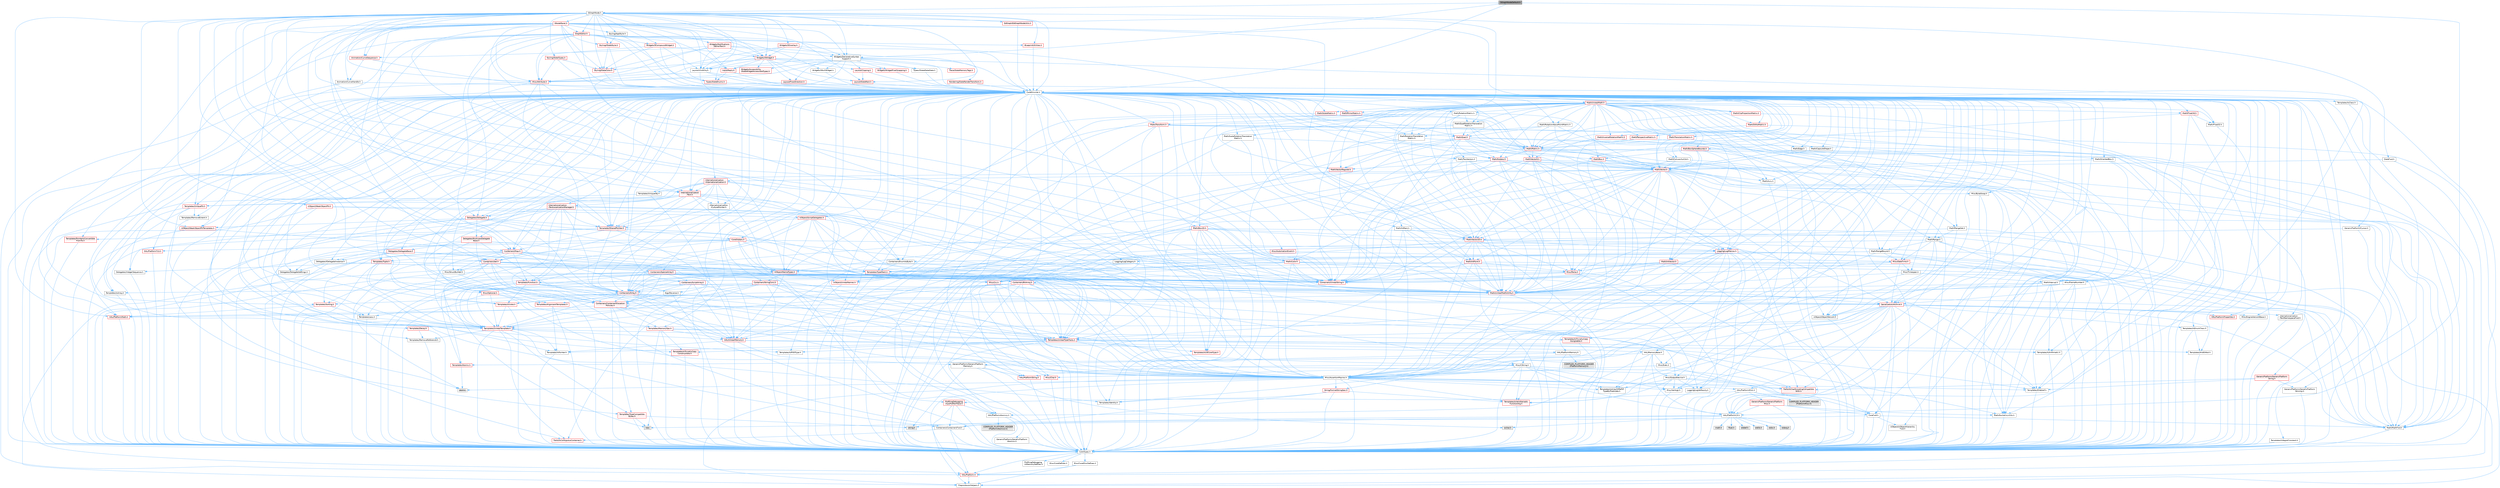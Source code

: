 digraph "SGraphNodeDefault.h"
{
 // INTERACTIVE_SVG=YES
 // LATEX_PDF_SIZE
  bgcolor="transparent";
  edge [fontname=Helvetica,fontsize=10,labelfontname=Helvetica,labelfontsize=10];
  node [fontname=Helvetica,fontsize=10,shape=box,height=0.2,width=0.4];
  Node1 [id="Node000001",label="SGraphNodeDefault.h",height=0.2,width=0.4,color="gray40", fillcolor="grey60", style="filled", fontcolor="black",tooltip=" "];
  Node1 -> Node2 [id="edge1_Node000001_Node000002",color="steelblue1",style="solid",tooltip=" "];
  Node2 [id="Node000002",label="CoreMinimal.h",height=0.2,width=0.4,color="grey40", fillcolor="white", style="filled",URL="$d7/d67/CoreMinimal_8h.html",tooltip=" "];
  Node2 -> Node3 [id="edge2_Node000002_Node000003",color="steelblue1",style="solid",tooltip=" "];
  Node3 [id="Node000003",label="CoreTypes.h",height=0.2,width=0.4,color="grey40", fillcolor="white", style="filled",URL="$dc/dec/CoreTypes_8h.html",tooltip=" "];
  Node3 -> Node4 [id="edge3_Node000003_Node000004",color="steelblue1",style="solid",tooltip=" "];
  Node4 [id="Node000004",label="HAL/Platform.h",height=0.2,width=0.4,color="red", fillcolor="#FFF0F0", style="filled",URL="$d9/dd0/Platform_8h.html",tooltip=" "];
  Node4 -> Node8 [id="edge4_Node000004_Node000008",color="steelblue1",style="solid",tooltip=" "];
  Node8 [id="Node000008",label="PreprocessorHelpers.h",height=0.2,width=0.4,color="grey40", fillcolor="white", style="filled",URL="$db/ddb/PreprocessorHelpers_8h.html",tooltip=" "];
  Node3 -> Node14 [id="edge5_Node000003_Node000014",color="steelblue1",style="solid",tooltip=" "];
  Node14 [id="Node000014",label="ProfilingDebugging\l/UMemoryDefines.h",height=0.2,width=0.4,color="grey40", fillcolor="white", style="filled",URL="$d2/da2/UMemoryDefines_8h.html",tooltip=" "];
  Node3 -> Node15 [id="edge6_Node000003_Node000015",color="steelblue1",style="solid",tooltip=" "];
  Node15 [id="Node000015",label="Misc/CoreMiscDefines.h",height=0.2,width=0.4,color="grey40", fillcolor="white", style="filled",URL="$da/d38/CoreMiscDefines_8h.html",tooltip=" "];
  Node15 -> Node4 [id="edge7_Node000015_Node000004",color="steelblue1",style="solid",tooltip=" "];
  Node15 -> Node8 [id="edge8_Node000015_Node000008",color="steelblue1",style="solid",tooltip=" "];
  Node3 -> Node16 [id="edge9_Node000003_Node000016",color="steelblue1",style="solid",tooltip=" "];
  Node16 [id="Node000016",label="Misc/CoreDefines.h",height=0.2,width=0.4,color="grey40", fillcolor="white", style="filled",URL="$d3/dd2/CoreDefines_8h.html",tooltip=" "];
  Node2 -> Node17 [id="edge10_Node000002_Node000017",color="steelblue1",style="solid",tooltip=" "];
  Node17 [id="Node000017",label="CoreFwd.h",height=0.2,width=0.4,color="grey40", fillcolor="white", style="filled",URL="$d1/d1e/CoreFwd_8h.html",tooltip=" "];
  Node17 -> Node3 [id="edge11_Node000017_Node000003",color="steelblue1",style="solid",tooltip=" "];
  Node17 -> Node18 [id="edge12_Node000017_Node000018",color="steelblue1",style="solid",tooltip=" "];
  Node18 [id="Node000018",label="Containers/ContainersFwd.h",height=0.2,width=0.4,color="grey40", fillcolor="white", style="filled",URL="$d4/d0a/ContainersFwd_8h.html",tooltip=" "];
  Node18 -> Node4 [id="edge13_Node000018_Node000004",color="steelblue1",style="solid",tooltip=" "];
  Node18 -> Node3 [id="edge14_Node000018_Node000003",color="steelblue1",style="solid",tooltip=" "];
  Node18 -> Node19 [id="edge15_Node000018_Node000019",color="steelblue1",style="solid",tooltip=" "];
  Node19 [id="Node000019",label="Traits/IsContiguousContainer.h",height=0.2,width=0.4,color="red", fillcolor="#FFF0F0", style="filled",URL="$d5/d3c/IsContiguousContainer_8h.html",tooltip=" "];
  Node19 -> Node3 [id="edge16_Node000019_Node000003",color="steelblue1",style="solid",tooltip=" "];
  Node17 -> Node22 [id="edge17_Node000017_Node000022",color="steelblue1",style="solid",tooltip=" "];
  Node22 [id="Node000022",label="Math/MathFwd.h",height=0.2,width=0.4,color="grey40", fillcolor="white", style="filled",URL="$d2/d10/MathFwd_8h.html",tooltip=" "];
  Node22 -> Node4 [id="edge18_Node000022_Node000004",color="steelblue1",style="solid",tooltip=" "];
  Node17 -> Node23 [id="edge19_Node000017_Node000023",color="steelblue1",style="solid",tooltip=" "];
  Node23 [id="Node000023",label="UObject/UObjectHierarchy\lFwd.h",height=0.2,width=0.4,color="grey40", fillcolor="white", style="filled",URL="$d3/d13/UObjectHierarchyFwd_8h.html",tooltip=" "];
  Node2 -> Node23 [id="edge20_Node000002_Node000023",color="steelblue1",style="solid",tooltip=" "];
  Node2 -> Node18 [id="edge21_Node000002_Node000018",color="steelblue1",style="solid",tooltip=" "];
  Node2 -> Node24 [id="edge22_Node000002_Node000024",color="steelblue1",style="solid",tooltip=" "];
  Node24 [id="Node000024",label="Misc/VarArgs.h",height=0.2,width=0.4,color="grey40", fillcolor="white", style="filled",URL="$d5/d6f/VarArgs_8h.html",tooltip=" "];
  Node24 -> Node3 [id="edge23_Node000024_Node000003",color="steelblue1",style="solid",tooltip=" "];
  Node2 -> Node25 [id="edge24_Node000002_Node000025",color="steelblue1",style="solid",tooltip=" "];
  Node25 [id="Node000025",label="Logging/LogVerbosity.h",height=0.2,width=0.4,color="grey40", fillcolor="white", style="filled",URL="$d2/d8f/LogVerbosity_8h.html",tooltip=" "];
  Node25 -> Node3 [id="edge25_Node000025_Node000003",color="steelblue1",style="solid",tooltip=" "];
  Node2 -> Node26 [id="edge26_Node000002_Node000026",color="steelblue1",style="solid",tooltip=" "];
  Node26 [id="Node000026",label="Misc/OutputDevice.h",height=0.2,width=0.4,color="grey40", fillcolor="white", style="filled",URL="$d7/d32/OutputDevice_8h.html",tooltip=" "];
  Node26 -> Node17 [id="edge27_Node000026_Node000017",color="steelblue1",style="solid",tooltip=" "];
  Node26 -> Node3 [id="edge28_Node000026_Node000003",color="steelblue1",style="solid",tooltip=" "];
  Node26 -> Node25 [id="edge29_Node000026_Node000025",color="steelblue1",style="solid",tooltip=" "];
  Node26 -> Node24 [id="edge30_Node000026_Node000024",color="steelblue1",style="solid",tooltip=" "];
  Node26 -> Node27 [id="edge31_Node000026_Node000027",color="steelblue1",style="solid",tooltip=" "];
  Node27 [id="Node000027",label="Templates/IsArrayOrRefOf\lTypeByPredicate.h",height=0.2,width=0.4,color="grey40", fillcolor="white", style="filled",URL="$d6/da1/IsArrayOrRefOfTypeByPredicate_8h.html",tooltip=" "];
  Node27 -> Node3 [id="edge32_Node000027_Node000003",color="steelblue1",style="solid",tooltip=" "];
  Node26 -> Node28 [id="edge33_Node000026_Node000028",color="steelblue1",style="solid",tooltip=" "];
  Node28 [id="Node000028",label="Templates/IsValidVariadic\lFunctionArg.h",height=0.2,width=0.4,color="red", fillcolor="#FFF0F0", style="filled",URL="$d0/dc8/IsValidVariadicFunctionArg_8h.html",tooltip=" "];
  Node28 -> Node3 [id="edge34_Node000028_Node000003",color="steelblue1",style="solid",tooltip=" "];
  Node26 -> Node30 [id="edge35_Node000026_Node000030",color="steelblue1",style="solid",tooltip=" "];
  Node30 [id="Node000030",label="Traits/IsCharEncodingCompatible\lWith.h",height=0.2,width=0.4,color="red", fillcolor="#FFF0F0", style="filled",URL="$df/dd1/IsCharEncodingCompatibleWith_8h.html",tooltip=" "];
  Node2 -> Node32 [id="edge36_Node000002_Node000032",color="steelblue1",style="solid",tooltip=" "];
  Node32 [id="Node000032",label="HAL/PlatformCrt.h",height=0.2,width=0.4,color="grey40", fillcolor="white", style="filled",URL="$d8/d75/PlatformCrt_8h.html",tooltip=" "];
  Node32 -> Node33 [id="edge37_Node000032_Node000033",color="steelblue1",style="solid",tooltip=" "];
  Node33 [id="Node000033",label="new",height=0.2,width=0.4,color="grey60", fillcolor="#E0E0E0", style="filled",tooltip=" "];
  Node32 -> Node34 [id="edge38_Node000032_Node000034",color="steelblue1",style="solid",tooltip=" "];
  Node34 [id="Node000034",label="wchar.h",height=0.2,width=0.4,color="grey60", fillcolor="#E0E0E0", style="filled",tooltip=" "];
  Node32 -> Node35 [id="edge39_Node000032_Node000035",color="steelblue1",style="solid",tooltip=" "];
  Node35 [id="Node000035",label="stddef.h",height=0.2,width=0.4,color="grey60", fillcolor="#E0E0E0", style="filled",tooltip=" "];
  Node32 -> Node36 [id="edge40_Node000032_Node000036",color="steelblue1",style="solid",tooltip=" "];
  Node36 [id="Node000036",label="stdlib.h",height=0.2,width=0.4,color="grey60", fillcolor="#E0E0E0", style="filled",tooltip=" "];
  Node32 -> Node37 [id="edge41_Node000032_Node000037",color="steelblue1",style="solid",tooltip=" "];
  Node37 [id="Node000037",label="stdio.h",height=0.2,width=0.4,color="grey60", fillcolor="#E0E0E0", style="filled",tooltip=" "];
  Node32 -> Node38 [id="edge42_Node000032_Node000038",color="steelblue1",style="solid",tooltip=" "];
  Node38 [id="Node000038",label="stdarg.h",height=0.2,width=0.4,color="grey60", fillcolor="#E0E0E0", style="filled",tooltip=" "];
  Node32 -> Node39 [id="edge43_Node000032_Node000039",color="steelblue1",style="solid",tooltip=" "];
  Node39 [id="Node000039",label="math.h",height=0.2,width=0.4,color="grey60", fillcolor="#E0E0E0", style="filled",tooltip=" "];
  Node32 -> Node40 [id="edge44_Node000032_Node000040",color="steelblue1",style="solid",tooltip=" "];
  Node40 [id="Node000040",label="float.h",height=0.2,width=0.4,color="grey60", fillcolor="#E0E0E0", style="filled",tooltip=" "];
  Node32 -> Node41 [id="edge45_Node000032_Node000041",color="steelblue1",style="solid",tooltip=" "];
  Node41 [id="Node000041",label="string.h",height=0.2,width=0.4,color="grey60", fillcolor="#E0E0E0", style="filled",tooltip=" "];
  Node2 -> Node42 [id="edge46_Node000002_Node000042",color="steelblue1",style="solid",tooltip=" "];
  Node42 [id="Node000042",label="HAL/PlatformMisc.h",height=0.2,width=0.4,color="grey40", fillcolor="white", style="filled",URL="$d0/df5/PlatformMisc_8h.html",tooltip=" "];
  Node42 -> Node3 [id="edge47_Node000042_Node000003",color="steelblue1",style="solid",tooltip=" "];
  Node42 -> Node43 [id="edge48_Node000042_Node000043",color="steelblue1",style="solid",tooltip=" "];
  Node43 [id="Node000043",label="GenericPlatform/GenericPlatform\lMisc.h",height=0.2,width=0.4,color="red", fillcolor="#FFF0F0", style="filled",URL="$db/d9a/GenericPlatformMisc_8h.html",tooltip=" "];
  Node43 -> Node17 [id="edge49_Node000043_Node000017",color="steelblue1",style="solid",tooltip=" "];
  Node43 -> Node3 [id="edge50_Node000043_Node000003",color="steelblue1",style="solid",tooltip=" "];
  Node43 -> Node32 [id="edge51_Node000043_Node000032",color="steelblue1",style="solid",tooltip=" "];
  Node43 -> Node47 [id="edge52_Node000043_Node000047",color="steelblue1",style="solid",tooltip=" "];
  Node47 [id="Node000047",label="Math/NumericLimits.h",height=0.2,width=0.4,color="grey40", fillcolor="white", style="filled",URL="$df/d1b/NumericLimits_8h.html",tooltip=" "];
  Node47 -> Node3 [id="edge53_Node000047_Node000003",color="steelblue1",style="solid",tooltip=" "];
  Node42 -> Node52 [id="edge54_Node000042_Node000052",color="steelblue1",style="solid",tooltip=" "];
  Node52 [id="Node000052",label="COMPILED_PLATFORM_HEADER\l(PlatformMisc.h)",height=0.2,width=0.4,color="grey60", fillcolor="#E0E0E0", style="filled",tooltip=" "];
  Node42 -> Node53 [id="edge55_Node000042_Node000053",color="steelblue1",style="solid",tooltip=" "];
  Node53 [id="Node000053",label="ProfilingDebugging\l/CpuProfilerTrace.h",height=0.2,width=0.4,color="red", fillcolor="#FFF0F0", style="filled",URL="$da/dcb/CpuProfilerTrace_8h.html",tooltip=" "];
  Node53 -> Node3 [id="edge56_Node000053_Node000003",color="steelblue1",style="solid",tooltip=" "];
  Node53 -> Node18 [id="edge57_Node000053_Node000018",color="steelblue1",style="solid",tooltip=" "];
  Node53 -> Node54 [id="edge58_Node000053_Node000054",color="steelblue1",style="solid",tooltip=" "];
  Node54 [id="Node000054",label="HAL/PlatformAtomics.h",height=0.2,width=0.4,color="grey40", fillcolor="white", style="filled",URL="$d3/d36/PlatformAtomics_8h.html",tooltip=" "];
  Node54 -> Node3 [id="edge59_Node000054_Node000003",color="steelblue1",style="solid",tooltip=" "];
  Node54 -> Node55 [id="edge60_Node000054_Node000055",color="steelblue1",style="solid",tooltip=" "];
  Node55 [id="Node000055",label="GenericPlatform/GenericPlatform\lAtomics.h",height=0.2,width=0.4,color="grey40", fillcolor="white", style="filled",URL="$da/d72/GenericPlatformAtomics_8h.html",tooltip=" "];
  Node55 -> Node3 [id="edge61_Node000055_Node000003",color="steelblue1",style="solid",tooltip=" "];
  Node54 -> Node56 [id="edge62_Node000054_Node000056",color="steelblue1",style="solid",tooltip=" "];
  Node56 [id="Node000056",label="COMPILED_PLATFORM_HEADER\l(PlatformAtomics.h)",height=0.2,width=0.4,color="grey60", fillcolor="#E0E0E0", style="filled",tooltip=" "];
  Node53 -> Node8 [id="edge63_Node000053_Node000008",color="steelblue1",style="solid",tooltip=" "];
  Node2 -> Node61 [id="edge64_Node000002_Node000061",color="steelblue1",style="solid",tooltip=" "];
  Node61 [id="Node000061",label="Misc/AssertionMacros.h",height=0.2,width=0.4,color="grey40", fillcolor="white", style="filled",URL="$d0/dfa/AssertionMacros_8h.html",tooltip=" "];
  Node61 -> Node3 [id="edge65_Node000061_Node000003",color="steelblue1",style="solid",tooltip=" "];
  Node61 -> Node4 [id="edge66_Node000061_Node000004",color="steelblue1",style="solid",tooltip=" "];
  Node61 -> Node42 [id="edge67_Node000061_Node000042",color="steelblue1",style="solid",tooltip=" "];
  Node61 -> Node8 [id="edge68_Node000061_Node000008",color="steelblue1",style="solid",tooltip=" "];
  Node61 -> Node62 [id="edge69_Node000061_Node000062",color="steelblue1",style="solid",tooltip=" "];
  Node62 [id="Node000062",label="Templates/EnableIf.h",height=0.2,width=0.4,color="grey40", fillcolor="white", style="filled",URL="$d7/d60/EnableIf_8h.html",tooltip=" "];
  Node62 -> Node3 [id="edge70_Node000062_Node000003",color="steelblue1",style="solid",tooltip=" "];
  Node61 -> Node27 [id="edge71_Node000061_Node000027",color="steelblue1",style="solid",tooltip=" "];
  Node61 -> Node28 [id="edge72_Node000061_Node000028",color="steelblue1",style="solid",tooltip=" "];
  Node61 -> Node30 [id="edge73_Node000061_Node000030",color="steelblue1",style="solid",tooltip=" "];
  Node61 -> Node24 [id="edge74_Node000061_Node000024",color="steelblue1",style="solid",tooltip=" "];
  Node61 -> Node63 [id="edge75_Node000061_Node000063",color="steelblue1",style="solid",tooltip=" "];
  Node63 [id="Node000063",label="String/FormatStringSan.h",height=0.2,width=0.4,color="red", fillcolor="#FFF0F0", style="filled",URL="$d3/d8b/FormatStringSan_8h.html",tooltip=" "];
  Node63 -> Node3 [id="edge76_Node000063_Node000003",color="steelblue1",style="solid",tooltip=" "];
  Node63 -> Node65 [id="edge77_Node000063_Node000065",color="steelblue1",style="solid",tooltip=" "];
  Node65 [id="Node000065",label="Templates/Identity.h",height=0.2,width=0.4,color="grey40", fillcolor="white", style="filled",URL="$d0/dd5/Identity_8h.html",tooltip=" "];
  Node63 -> Node28 [id="edge78_Node000063_Node000028",color="steelblue1",style="solid",tooltip=" "];
  Node63 -> Node18 [id="edge79_Node000063_Node000018",color="steelblue1",style="solid",tooltip=" "];
  Node61 -> Node69 [id="edge80_Node000061_Node000069",color="steelblue1",style="solid",tooltip=" "];
  Node69 [id="Node000069",label="atomic",height=0.2,width=0.4,color="grey60", fillcolor="#E0E0E0", style="filled",tooltip=" "];
  Node2 -> Node70 [id="edge81_Node000002_Node000070",color="steelblue1",style="solid",tooltip=" "];
  Node70 [id="Node000070",label="Templates/IsPointer.h",height=0.2,width=0.4,color="grey40", fillcolor="white", style="filled",URL="$d7/d05/IsPointer_8h.html",tooltip=" "];
  Node70 -> Node3 [id="edge82_Node000070_Node000003",color="steelblue1",style="solid",tooltip=" "];
  Node2 -> Node71 [id="edge83_Node000002_Node000071",color="steelblue1",style="solid",tooltip=" "];
  Node71 [id="Node000071",label="HAL/PlatformMemory.h",height=0.2,width=0.4,color="grey40", fillcolor="white", style="filled",URL="$de/d68/PlatformMemory_8h.html",tooltip=" "];
  Node71 -> Node3 [id="edge84_Node000071_Node000003",color="steelblue1",style="solid",tooltip=" "];
  Node71 -> Node72 [id="edge85_Node000071_Node000072",color="steelblue1",style="solid",tooltip=" "];
  Node72 [id="Node000072",label="GenericPlatform/GenericPlatform\lMemory.h",height=0.2,width=0.4,color="grey40", fillcolor="white", style="filled",URL="$dd/d22/GenericPlatformMemory_8h.html",tooltip=" "];
  Node72 -> Node17 [id="edge86_Node000072_Node000017",color="steelblue1",style="solid",tooltip=" "];
  Node72 -> Node3 [id="edge87_Node000072_Node000003",color="steelblue1",style="solid",tooltip=" "];
  Node72 -> Node73 [id="edge88_Node000072_Node000073",color="steelblue1",style="solid",tooltip=" "];
  Node73 [id="Node000073",label="HAL/PlatformString.h",height=0.2,width=0.4,color="red", fillcolor="#FFF0F0", style="filled",URL="$db/db5/PlatformString_8h.html",tooltip=" "];
  Node73 -> Node3 [id="edge89_Node000073_Node000003",color="steelblue1",style="solid",tooltip=" "];
  Node72 -> Node41 [id="edge90_Node000072_Node000041",color="steelblue1",style="solid",tooltip=" "];
  Node72 -> Node34 [id="edge91_Node000072_Node000034",color="steelblue1",style="solid",tooltip=" "];
  Node71 -> Node75 [id="edge92_Node000071_Node000075",color="steelblue1",style="solid",tooltip=" "];
  Node75 [id="Node000075",label="COMPILED_PLATFORM_HEADER\l(PlatformMemory.h)",height=0.2,width=0.4,color="grey60", fillcolor="#E0E0E0", style="filled",tooltip=" "];
  Node2 -> Node54 [id="edge93_Node000002_Node000054",color="steelblue1",style="solid",tooltip=" "];
  Node2 -> Node76 [id="edge94_Node000002_Node000076",color="steelblue1",style="solid",tooltip=" "];
  Node76 [id="Node000076",label="Misc/Exec.h",height=0.2,width=0.4,color="grey40", fillcolor="white", style="filled",URL="$de/ddb/Exec_8h.html",tooltip=" "];
  Node76 -> Node3 [id="edge95_Node000076_Node000003",color="steelblue1",style="solid",tooltip=" "];
  Node76 -> Node61 [id="edge96_Node000076_Node000061",color="steelblue1",style="solid",tooltip=" "];
  Node2 -> Node77 [id="edge97_Node000002_Node000077",color="steelblue1",style="solid",tooltip=" "];
  Node77 [id="Node000077",label="HAL/MemoryBase.h",height=0.2,width=0.4,color="grey40", fillcolor="white", style="filled",URL="$d6/d9f/MemoryBase_8h.html",tooltip=" "];
  Node77 -> Node3 [id="edge98_Node000077_Node000003",color="steelblue1",style="solid",tooltip=" "];
  Node77 -> Node54 [id="edge99_Node000077_Node000054",color="steelblue1",style="solid",tooltip=" "];
  Node77 -> Node32 [id="edge100_Node000077_Node000032",color="steelblue1",style="solid",tooltip=" "];
  Node77 -> Node76 [id="edge101_Node000077_Node000076",color="steelblue1",style="solid",tooltip=" "];
  Node77 -> Node26 [id="edge102_Node000077_Node000026",color="steelblue1",style="solid",tooltip=" "];
  Node77 -> Node78 [id="edge103_Node000077_Node000078",color="steelblue1",style="solid",tooltip=" "];
  Node78 [id="Node000078",label="Templates/Atomic.h",height=0.2,width=0.4,color="red", fillcolor="#FFF0F0", style="filled",URL="$d3/d91/Atomic_8h.html",tooltip=" "];
  Node78 -> Node69 [id="edge104_Node000078_Node000069",color="steelblue1",style="solid",tooltip=" "];
  Node2 -> Node87 [id="edge105_Node000002_Node000087",color="steelblue1",style="solid",tooltip=" "];
  Node87 [id="Node000087",label="HAL/UnrealMemory.h",height=0.2,width=0.4,color="red", fillcolor="#FFF0F0", style="filled",URL="$d9/d96/UnrealMemory_8h.html",tooltip=" "];
  Node87 -> Node3 [id="edge106_Node000087_Node000003",color="steelblue1",style="solid",tooltip=" "];
  Node87 -> Node72 [id="edge107_Node000087_Node000072",color="steelblue1",style="solid",tooltip=" "];
  Node87 -> Node77 [id="edge108_Node000087_Node000077",color="steelblue1",style="solid",tooltip=" "];
  Node87 -> Node71 [id="edge109_Node000087_Node000071",color="steelblue1",style="solid",tooltip=" "];
  Node87 -> Node70 [id="edge110_Node000087_Node000070",color="steelblue1",style="solid",tooltip=" "];
  Node2 -> Node89 [id="edge111_Node000002_Node000089",color="steelblue1",style="solid",tooltip=" "];
  Node89 [id="Node000089",label="Templates/IsArithmetic.h",height=0.2,width=0.4,color="grey40", fillcolor="white", style="filled",URL="$d2/d5d/IsArithmetic_8h.html",tooltip=" "];
  Node89 -> Node3 [id="edge112_Node000089_Node000003",color="steelblue1",style="solid",tooltip=" "];
  Node2 -> Node83 [id="edge113_Node000002_Node000083",color="steelblue1",style="solid",tooltip=" "];
  Node83 [id="Node000083",label="Templates/AndOrNot.h",height=0.2,width=0.4,color="grey40", fillcolor="white", style="filled",URL="$db/d0a/AndOrNot_8h.html",tooltip=" "];
  Node83 -> Node3 [id="edge114_Node000083_Node000003",color="steelblue1",style="solid",tooltip=" "];
  Node2 -> Node90 [id="edge115_Node000002_Node000090",color="steelblue1",style="solid",tooltip=" "];
  Node90 [id="Node000090",label="Templates/IsPODType.h",height=0.2,width=0.4,color="grey40", fillcolor="white", style="filled",URL="$d7/db1/IsPODType_8h.html",tooltip=" "];
  Node90 -> Node3 [id="edge116_Node000090_Node000003",color="steelblue1",style="solid",tooltip=" "];
  Node2 -> Node91 [id="edge117_Node000002_Node000091",color="steelblue1",style="solid",tooltip=" "];
  Node91 [id="Node000091",label="Templates/IsUECoreType.h",height=0.2,width=0.4,color="red", fillcolor="#FFF0F0", style="filled",URL="$d1/db8/IsUECoreType_8h.html",tooltip=" "];
  Node91 -> Node3 [id="edge118_Node000091_Node000003",color="steelblue1",style="solid",tooltip=" "];
  Node2 -> Node84 [id="edge119_Node000002_Node000084",color="steelblue1",style="solid",tooltip=" "];
  Node84 [id="Node000084",label="Templates/IsTriviallyCopy\lConstructible.h",height=0.2,width=0.4,color="red", fillcolor="#FFF0F0", style="filled",URL="$d3/d78/IsTriviallyCopyConstructible_8h.html",tooltip=" "];
  Node84 -> Node3 [id="edge120_Node000084_Node000003",color="steelblue1",style="solid",tooltip=" "];
  Node2 -> Node92 [id="edge121_Node000002_Node000092",color="steelblue1",style="solid",tooltip=" "];
  Node92 [id="Node000092",label="Templates/UnrealTypeTraits.h",height=0.2,width=0.4,color="red", fillcolor="#FFF0F0", style="filled",URL="$d2/d2d/UnrealTypeTraits_8h.html",tooltip=" "];
  Node92 -> Node3 [id="edge122_Node000092_Node000003",color="steelblue1",style="solid",tooltip=" "];
  Node92 -> Node70 [id="edge123_Node000092_Node000070",color="steelblue1",style="solid",tooltip=" "];
  Node92 -> Node61 [id="edge124_Node000092_Node000061",color="steelblue1",style="solid",tooltip=" "];
  Node92 -> Node83 [id="edge125_Node000092_Node000083",color="steelblue1",style="solid",tooltip=" "];
  Node92 -> Node62 [id="edge126_Node000092_Node000062",color="steelblue1",style="solid",tooltip=" "];
  Node92 -> Node89 [id="edge127_Node000092_Node000089",color="steelblue1",style="solid",tooltip=" "];
  Node92 -> Node90 [id="edge128_Node000092_Node000090",color="steelblue1",style="solid",tooltip=" "];
  Node92 -> Node91 [id="edge129_Node000092_Node000091",color="steelblue1",style="solid",tooltip=" "];
  Node92 -> Node84 [id="edge130_Node000092_Node000084",color="steelblue1",style="solid",tooltip=" "];
  Node2 -> Node62 [id="edge131_Node000002_Node000062",color="steelblue1",style="solid",tooltip=" "];
  Node2 -> Node94 [id="edge132_Node000002_Node000094",color="steelblue1",style="solid",tooltip=" "];
  Node94 [id="Node000094",label="Templates/RemoveReference.h",height=0.2,width=0.4,color="grey40", fillcolor="white", style="filled",URL="$da/dbe/RemoveReference_8h.html",tooltip=" "];
  Node94 -> Node3 [id="edge133_Node000094_Node000003",color="steelblue1",style="solid",tooltip=" "];
  Node2 -> Node95 [id="edge134_Node000002_Node000095",color="steelblue1",style="solid",tooltip=" "];
  Node95 [id="Node000095",label="Templates/IntegralConstant.h",height=0.2,width=0.4,color="grey40", fillcolor="white", style="filled",URL="$db/d1b/IntegralConstant_8h.html",tooltip=" "];
  Node95 -> Node3 [id="edge135_Node000095_Node000003",color="steelblue1",style="solid",tooltip=" "];
  Node2 -> Node96 [id="edge136_Node000002_Node000096",color="steelblue1",style="solid",tooltip=" "];
  Node96 [id="Node000096",label="Templates/IsClass.h",height=0.2,width=0.4,color="grey40", fillcolor="white", style="filled",URL="$db/dcb/IsClass_8h.html",tooltip=" "];
  Node96 -> Node3 [id="edge137_Node000096_Node000003",color="steelblue1",style="solid",tooltip=" "];
  Node2 -> Node97 [id="edge138_Node000002_Node000097",color="steelblue1",style="solid",tooltip=" "];
  Node97 [id="Node000097",label="Templates/TypeCompatible\lBytes.h",height=0.2,width=0.4,color="red", fillcolor="#FFF0F0", style="filled",URL="$df/d0a/TypeCompatibleBytes_8h.html",tooltip=" "];
  Node97 -> Node3 [id="edge139_Node000097_Node000003",color="steelblue1",style="solid",tooltip=" "];
  Node97 -> Node41 [id="edge140_Node000097_Node000041",color="steelblue1",style="solid",tooltip=" "];
  Node97 -> Node33 [id="edge141_Node000097_Node000033",color="steelblue1",style="solid",tooltip=" "];
  Node2 -> Node19 [id="edge142_Node000002_Node000019",color="steelblue1",style="solid",tooltip=" "];
  Node2 -> Node98 [id="edge143_Node000002_Node000098",color="steelblue1",style="solid",tooltip=" "];
  Node98 [id="Node000098",label="Templates/UnrealTemplate.h",height=0.2,width=0.4,color="red", fillcolor="#FFF0F0", style="filled",URL="$d4/d24/UnrealTemplate_8h.html",tooltip=" "];
  Node98 -> Node3 [id="edge144_Node000098_Node000003",color="steelblue1",style="solid",tooltip=" "];
  Node98 -> Node70 [id="edge145_Node000098_Node000070",color="steelblue1",style="solid",tooltip=" "];
  Node98 -> Node87 [id="edge146_Node000098_Node000087",color="steelblue1",style="solid",tooltip=" "];
  Node98 -> Node92 [id="edge147_Node000098_Node000092",color="steelblue1",style="solid",tooltip=" "];
  Node98 -> Node94 [id="edge148_Node000098_Node000094",color="steelblue1",style="solid",tooltip=" "];
  Node98 -> Node97 [id="edge149_Node000098_Node000097",color="steelblue1",style="solid",tooltip=" "];
  Node98 -> Node65 [id="edge150_Node000098_Node000065",color="steelblue1",style="solid",tooltip=" "];
  Node98 -> Node19 [id="edge151_Node000098_Node000019",color="steelblue1",style="solid",tooltip=" "];
  Node2 -> Node47 [id="edge152_Node000002_Node000047",color="steelblue1",style="solid",tooltip=" "];
  Node2 -> Node102 [id="edge153_Node000002_Node000102",color="steelblue1",style="solid",tooltip=" "];
  Node102 [id="Node000102",label="HAL/PlatformMath.h",height=0.2,width=0.4,color="red", fillcolor="#FFF0F0", style="filled",URL="$dc/d53/PlatformMath_8h.html",tooltip=" "];
  Node102 -> Node3 [id="edge154_Node000102_Node000003",color="steelblue1",style="solid",tooltip=" "];
  Node2 -> Node85 [id="edge155_Node000002_Node000085",color="steelblue1",style="solid",tooltip=" "];
  Node85 [id="Node000085",label="Templates/IsTriviallyCopy\lAssignable.h",height=0.2,width=0.4,color="red", fillcolor="#FFF0F0", style="filled",URL="$d2/df2/IsTriviallyCopyAssignable_8h.html",tooltip=" "];
  Node85 -> Node3 [id="edge156_Node000085_Node000003",color="steelblue1",style="solid",tooltip=" "];
  Node2 -> Node110 [id="edge157_Node000002_Node000110",color="steelblue1",style="solid",tooltip=" "];
  Node110 [id="Node000110",label="Templates/MemoryOps.h",height=0.2,width=0.4,color="red", fillcolor="#FFF0F0", style="filled",URL="$db/dea/MemoryOps_8h.html",tooltip=" "];
  Node110 -> Node3 [id="edge158_Node000110_Node000003",color="steelblue1",style="solid",tooltip=" "];
  Node110 -> Node87 [id="edge159_Node000110_Node000087",color="steelblue1",style="solid",tooltip=" "];
  Node110 -> Node85 [id="edge160_Node000110_Node000085",color="steelblue1",style="solid",tooltip=" "];
  Node110 -> Node84 [id="edge161_Node000110_Node000084",color="steelblue1",style="solid",tooltip=" "];
  Node110 -> Node92 [id="edge162_Node000110_Node000092",color="steelblue1",style="solid",tooltip=" "];
  Node110 -> Node33 [id="edge163_Node000110_Node000033",color="steelblue1",style="solid",tooltip=" "];
  Node2 -> Node111 [id="edge164_Node000002_Node000111",color="steelblue1",style="solid",tooltip=" "];
  Node111 [id="Node000111",label="Containers/ContainerAllocation\lPolicies.h",height=0.2,width=0.4,color="red", fillcolor="#FFF0F0", style="filled",URL="$d7/dff/ContainerAllocationPolicies_8h.html",tooltip=" "];
  Node111 -> Node3 [id="edge165_Node000111_Node000003",color="steelblue1",style="solid",tooltip=" "];
  Node111 -> Node111 [id="edge166_Node000111_Node000111",color="steelblue1",style="solid",tooltip=" "];
  Node111 -> Node102 [id="edge167_Node000111_Node000102",color="steelblue1",style="solid",tooltip=" "];
  Node111 -> Node87 [id="edge168_Node000111_Node000087",color="steelblue1",style="solid",tooltip=" "];
  Node111 -> Node47 [id="edge169_Node000111_Node000047",color="steelblue1",style="solid",tooltip=" "];
  Node111 -> Node61 [id="edge170_Node000111_Node000061",color="steelblue1",style="solid",tooltip=" "];
  Node111 -> Node110 [id="edge171_Node000111_Node000110",color="steelblue1",style="solid",tooltip=" "];
  Node111 -> Node97 [id="edge172_Node000111_Node000097",color="steelblue1",style="solid",tooltip=" "];
  Node2 -> Node114 [id="edge173_Node000002_Node000114",color="steelblue1",style="solid",tooltip=" "];
  Node114 [id="Node000114",label="Templates/IsEnumClass.h",height=0.2,width=0.4,color="grey40", fillcolor="white", style="filled",URL="$d7/d15/IsEnumClass_8h.html",tooltip=" "];
  Node114 -> Node3 [id="edge174_Node000114_Node000003",color="steelblue1",style="solid",tooltip=" "];
  Node114 -> Node83 [id="edge175_Node000114_Node000083",color="steelblue1",style="solid",tooltip=" "];
  Node2 -> Node115 [id="edge176_Node000002_Node000115",color="steelblue1",style="solid",tooltip=" "];
  Node115 [id="Node000115",label="HAL/PlatformProperties.h",height=0.2,width=0.4,color="red", fillcolor="#FFF0F0", style="filled",URL="$d9/db0/PlatformProperties_8h.html",tooltip=" "];
  Node115 -> Node3 [id="edge177_Node000115_Node000003",color="steelblue1",style="solid",tooltip=" "];
  Node2 -> Node118 [id="edge178_Node000002_Node000118",color="steelblue1",style="solid",tooltip=" "];
  Node118 [id="Node000118",label="Misc/EngineVersionBase.h",height=0.2,width=0.4,color="grey40", fillcolor="white", style="filled",URL="$d5/d2b/EngineVersionBase_8h.html",tooltip=" "];
  Node118 -> Node3 [id="edge179_Node000118_Node000003",color="steelblue1",style="solid",tooltip=" "];
  Node2 -> Node119 [id="edge180_Node000002_Node000119",color="steelblue1",style="solid",tooltip=" "];
  Node119 [id="Node000119",label="Internationalization\l/TextNamespaceFwd.h",height=0.2,width=0.4,color="grey40", fillcolor="white", style="filled",URL="$d8/d97/TextNamespaceFwd_8h.html",tooltip=" "];
  Node119 -> Node3 [id="edge181_Node000119_Node000003",color="steelblue1",style="solid",tooltip=" "];
  Node2 -> Node120 [id="edge182_Node000002_Node000120",color="steelblue1",style="solid",tooltip=" "];
  Node120 [id="Node000120",label="Serialization/Archive.h",height=0.2,width=0.4,color="red", fillcolor="#FFF0F0", style="filled",URL="$d7/d3b/Archive_8h.html",tooltip=" "];
  Node120 -> Node17 [id="edge183_Node000120_Node000017",color="steelblue1",style="solid",tooltip=" "];
  Node120 -> Node3 [id="edge184_Node000120_Node000003",color="steelblue1",style="solid",tooltip=" "];
  Node120 -> Node115 [id="edge185_Node000120_Node000115",color="steelblue1",style="solid",tooltip=" "];
  Node120 -> Node119 [id="edge186_Node000120_Node000119",color="steelblue1",style="solid",tooltip=" "];
  Node120 -> Node22 [id="edge187_Node000120_Node000022",color="steelblue1",style="solid",tooltip=" "];
  Node120 -> Node61 [id="edge188_Node000120_Node000061",color="steelblue1",style="solid",tooltip=" "];
  Node120 -> Node118 [id="edge189_Node000120_Node000118",color="steelblue1",style="solid",tooltip=" "];
  Node120 -> Node24 [id="edge190_Node000120_Node000024",color="steelblue1",style="solid",tooltip=" "];
  Node120 -> Node62 [id="edge191_Node000120_Node000062",color="steelblue1",style="solid",tooltip=" "];
  Node120 -> Node27 [id="edge192_Node000120_Node000027",color="steelblue1",style="solid",tooltip=" "];
  Node120 -> Node114 [id="edge193_Node000120_Node000114",color="steelblue1",style="solid",tooltip=" "];
  Node120 -> Node28 [id="edge194_Node000120_Node000028",color="steelblue1",style="solid",tooltip=" "];
  Node120 -> Node98 [id="edge195_Node000120_Node000098",color="steelblue1",style="solid",tooltip=" "];
  Node120 -> Node30 [id="edge196_Node000120_Node000030",color="steelblue1",style="solid",tooltip=" "];
  Node120 -> Node123 [id="edge197_Node000120_Node000123",color="steelblue1",style="solid",tooltip=" "];
  Node123 [id="Node000123",label="UObject/ObjectVersion.h",height=0.2,width=0.4,color="grey40", fillcolor="white", style="filled",URL="$da/d63/ObjectVersion_8h.html",tooltip=" "];
  Node123 -> Node3 [id="edge198_Node000123_Node000003",color="steelblue1",style="solid",tooltip=" "];
  Node2 -> Node124 [id="edge199_Node000002_Node000124",color="steelblue1",style="solid",tooltip=" "];
  Node124 [id="Node000124",label="Templates/Less.h",height=0.2,width=0.4,color="grey40", fillcolor="white", style="filled",URL="$de/dc8/Less_8h.html",tooltip=" "];
  Node124 -> Node3 [id="edge200_Node000124_Node000003",color="steelblue1",style="solid",tooltip=" "];
  Node124 -> Node98 [id="edge201_Node000124_Node000098",color="steelblue1",style="solid",tooltip=" "];
  Node2 -> Node125 [id="edge202_Node000002_Node000125",color="steelblue1",style="solid",tooltip=" "];
  Node125 [id="Node000125",label="Templates/Sorting.h",height=0.2,width=0.4,color="red", fillcolor="#FFF0F0", style="filled",URL="$d3/d9e/Sorting_8h.html",tooltip=" "];
  Node125 -> Node3 [id="edge203_Node000125_Node000003",color="steelblue1",style="solid",tooltip=" "];
  Node125 -> Node102 [id="edge204_Node000125_Node000102",color="steelblue1",style="solid",tooltip=" "];
  Node125 -> Node124 [id="edge205_Node000125_Node000124",color="steelblue1",style="solid",tooltip=" "];
  Node2 -> Node136 [id="edge206_Node000002_Node000136",color="steelblue1",style="solid",tooltip=" "];
  Node136 [id="Node000136",label="Misc/Char.h",height=0.2,width=0.4,color="red", fillcolor="#FFF0F0", style="filled",URL="$d0/d58/Char_8h.html",tooltip=" "];
  Node136 -> Node3 [id="edge207_Node000136_Node000003",color="steelblue1",style="solid",tooltip=" "];
  Node2 -> Node139 [id="edge208_Node000002_Node000139",color="steelblue1",style="solid",tooltip=" "];
  Node139 [id="Node000139",label="GenericPlatform/GenericPlatform\lStricmp.h",height=0.2,width=0.4,color="grey40", fillcolor="white", style="filled",URL="$d2/d86/GenericPlatformStricmp_8h.html",tooltip=" "];
  Node139 -> Node3 [id="edge209_Node000139_Node000003",color="steelblue1",style="solid",tooltip=" "];
  Node2 -> Node140 [id="edge210_Node000002_Node000140",color="steelblue1",style="solid",tooltip=" "];
  Node140 [id="Node000140",label="GenericPlatform/GenericPlatform\lString.h",height=0.2,width=0.4,color="red", fillcolor="#FFF0F0", style="filled",URL="$dd/d20/GenericPlatformString_8h.html",tooltip=" "];
  Node140 -> Node3 [id="edge211_Node000140_Node000003",color="steelblue1",style="solid",tooltip=" "];
  Node140 -> Node139 [id="edge212_Node000140_Node000139",color="steelblue1",style="solid",tooltip=" "];
  Node140 -> Node62 [id="edge213_Node000140_Node000062",color="steelblue1",style="solid",tooltip=" "];
  Node140 -> Node30 [id="edge214_Node000140_Node000030",color="steelblue1",style="solid",tooltip=" "];
  Node2 -> Node73 [id="edge215_Node000002_Node000073",color="steelblue1",style="solid",tooltip=" "];
  Node2 -> Node143 [id="edge216_Node000002_Node000143",color="steelblue1",style="solid",tooltip=" "];
  Node143 [id="Node000143",label="Misc/CString.h",height=0.2,width=0.4,color="grey40", fillcolor="white", style="filled",URL="$d2/d49/CString_8h.html",tooltip=" "];
  Node143 -> Node3 [id="edge217_Node000143_Node000003",color="steelblue1",style="solid",tooltip=" "];
  Node143 -> Node32 [id="edge218_Node000143_Node000032",color="steelblue1",style="solid",tooltip=" "];
  Node143 -> Node73 [id="edge219_Node000143_Node000073",color="steelblue1",style="solid",tooltip=" "];
  Node143 -> Node61 [id="edge220_Node000143_Node000061",color="steelblue1",style="solid",tooltip=" "];
  Node143 -> Node136 [id="edge221_Node000143_Node000136",color="steelblue1",style="solid",tooltip=" "];
  Node143 -> Node24 [id="edge222_Node000143_Node000024",color="steelblue1",style="solid",tooltip=" "];
  Node143 -> Node27 [id="edge223_Node000143_Node000027",color="steelblue1",style="solid",tooltip=" "];
  Node143 -> Node28 [id="edge224_Node000143_Node000028",color="steelblue1",style="solid",tooltip=" "];
  Node143 -> Node30 [id="edge225_Node000143_Node000030",color="steelblue1",style="solid",tooltip=" "];
  Node2 -> Node144 [id="edge226_Node000002_Node000144",color="steelblue1",style="solid",tooltip=" "];
  Node144 [id="Node000144",label="Misc/Crc.h",height=0.2,width=0.4,color="red", fillcolor="#FFF0F0", style="filled",URL="$d4/dd2/Crc_8h.html",tooltip=" "];
  Node144 -> Node3 [id="edge227_Node000144_Node000003",color="steelblue1",style="solid",tooltip=" "];
  Node144 -> Node73 [id="edge228_Node000144_Node000073",color="steelblue1",style="solid",tooltip=" "];
  Node144 -> Node61 [id="edge229_Node000144_Node000061",color="steelblue1",style="solid",tooltip=" "];
  Node144 -> Node143 [id="edge230_Node000144_Node000143",color="steelblue1",style="solid",tooltip=" "];
  Node144 -> Node136 [id="edge231_Node000144_Node000136",color="steelblue1",style="solid",tooltip=" "];
  Node144 -> Node92 [id="edge232_Node000144_Node000092",color="steelblue1",style="solid",tooltip=" "];
  Node2 -> Node135 [id="edge233_Node000002_Node000135",color="steelblue1",style="solid",tooltip=" "];
  Node135 [id="Node000135",label="Math/UnrealMathUtility.h",height=0.2,width=0.4,color="red", fillcolor="#FFF0F0", style="filled",URL="$db/db8/UnrealMathUtility_8h.html",tooltip=" "];
  Node135 -> Node3 [id="edge234_Node000135_Node000003",color="steelblue1",style="solid",tooltip=" "];
  Node135 -> Node61 [id="edge235_Node000135_Node000061",color="steelblue1",style="solid",tooltip=" "];
  Node135 -> Node102 [id="edge236_Node000135_Node000102",color="steelblue1",style="solid",tooltip=" "];
  Node135 -> Node22 [id="edge237_Node000135_Node000022",color="steelblue1",style="solid",tooltip=" "];
  Node135 -> Node65 [id="edge238_Node000135_Node000065",color="steelblue1",style="solid",tooltip=" "];
  Node2 -> Node145 [id="edge239_Node000002_Node000145",color="steelblue1",style="solid",tooltip=" "];
  Node145 [id="Node000145",label="Containers/UnrealString.h",height=0.2,width=0.4,color="red", fillcolor="#FFF0F0", style="filled",URL="$d5/dba/UnrealString_8h.html",tooltip=" "];
  Node2 -> Node149 [id="edge240_Node000002_Node000149",color="steelblue1",style="solid",tooltip=" "];
  Node149 [id="Node000149",label="Containers/Array.h",height=0.2,width=0.4,color="red", fillcolor="#FFF0F0", style="filled",URL="$df/dd0/Array_8h.html",tooltip=" "];
  Node149 -> Node3 [id="edge241_Node000149_Node000003",color="steelblue1",style="solid",tooltip=" "];
  Node149 -> Node61 [id="edge242_Node000149_Node000061",color="steelblue1",style="solid",tooltip=" "];
  Node149 -> Node87 [id="edge243_Node000149_Node000087",color="steelblue1",style="solid",tooltip=" "];
  Node149 -> Node92 [id="edge244_Node000149_Node000092",color="steelblue1",style="solid",tooltip=" "];
  Node149 -> Node98 [id="edge245_Node000149_Node000098",color="steelblue1",style="solid",tooltip=" "];
  Node149 -> Node111 [id="edge246_Node000149_Node000111",color="steelblue1",style="solid",tooltip=" "];
  Node149 -> Node120 [id="edge247_Node000149_Node000120",color="steelblue1",style="solid",tooltip=" "];
  Node149 -> Node128 [id="edge248_Node000149_Node000128",color="steelblue1",style="solid",tooltip=" "];
  Node128 [id="Node000128",label="Templates/Invoke.h",height=0.2,width=0.4,color="red", fillcolor="#FFF0F0", style="filled",URL="$d7/deb/Invoke_8h.html",tooltip=" "];
  Node128 -> Node3 [id="edge249_Node000128_Node000003",color="steelblue1",style="solid",tooltip=" "];
  Node128 -> Node98 [id="edge250_Node000128_Node000098",color="steelblue1",style="solid",tooltip=" "];
  Node149 -> Node124 [id="edge251_Node000149_Node000124",color="steelblue1",style="solid",tooltip=" "];
  Node149 -> Node125 [id="edge252_Node000149_Node000125",color="steelblue1",style="solid",tooltip=" "];
  Node149 -> Node172 [id="edge253_Node000149_Node000172",color="steelblue1",style="solid",tooltip=" "];
  Node172 [id="Node000172",label="Templates/AlignmentTemplates.h",height=0.2,width=0.4,color="red", fillcolor="#FFF0F0", style="filled",URL="$dd/d32/AlignmentTemplates_8h.html",tooltip=" "];
  Node172 -> Node3 [id="edge254_Node000172_Node000003",color="steelblue1",style="solid",tooltip=" "];
  Node172 -> Node70 [id="edge255_Node000172_Node000070",color="steelblue1",style="solid",tooltip=" "];
  Node2 -> Node173 [id="edge256_Node000002_Node000173",color="steelblue1",style="solid",tooltip=" "];
  Node173 [id="Node000173",label="Misc/FrameNumber.h",height=0.2,width=0.4,color="grey40", fillcolor="white", style="filled",URL="$dd/dbd/FrameNumber_8h.html",tooltip=" "];
  Node173 -> Node3 [id="edge257_Node000173_Node000003",color="steelblue1",style="solid",tooltip=" "];
  Node173 -> Node47 [id="edge258_Node000173_Node000047",color="steelblue1",style="solid",tooltip=" "];
  Node173 -> Node135 [id="edge259_Node000173_Node000135",color="steelblue1",style="solid",tooltip=" "];
  Node173 -> Node62 [id="edge260_Node000173_Node000062",color="steelblue1",style="solid",tooltip=" "];
  Node173 -> Node92 [id="edge261_Node000173_Node000092",color="steelblue1",style="solid",tooltip=" "];
  Node2 -> Node174 [id="edge262_Node000002_Node000174",color="steelblue1",style="solid",tooltip=" "];
  Node174 [id="Node000174",label="Misc/Timespan.h",height=0.2,width=0.4,color="grey40", fillcolor="white", style="filled",URL="$da/dd9/Timespan_8h.html",tooltip=" "];
  Node174 -> Node3 [id="edge263_Node000174_Node000003",color="steelblue1",style="solid",tooltip=" "];
  Node174 -> Node175 [id="edge264_Node000174_Node000175",color="steelblue1",style="solid",tooltip=" "];
  Node175 [id="Node000175",label="Math/Interval.h",height=0.2,width=0.4,color="grey40", fillcolor="white", style="filled",URL="$d1/d55/Interval_8h.html",tooltip=" "];
  Node175 -> Node3 [id="edge265_Node000175_Node000003",color="steelblue1",style="solid",tooltip=" "];
  Node175 -> Node89 [id="edge266_Node000175_Node000089",color="steelblue1",style="solid",tooltip=" "];
  Node175 -> Node92 [id="edge267_Node000175_Node000092",color="steelblue1",style="solid",tooltip=" "];
  Node175 -> Node47 [id="edge268_Node000175_Node000047",color="steelblue1",style="solid",tooltip=" "];
  Node175 -> Node135 [id="edge269_Node000175_Node000135",color="steelblue1",style="solid",tooltip=" "];
  Node174 -> Node135 [id="edge270_Node000174_Node000135",color="steelblue1",style="solid",tooltip=" "];
  Node174 -> Node61 [id="edge271_Node000174_Node000061",color="steelblue1",style="solid",tooltip=" "];
  Node2 -> Node176 [id="edge272_Node000002_Node000176",color="steelblue1",style="solid",tooltip=" "];
  Node176 [id="Node000176",label="Containers/StringConv.h",height=0.2,width=0.4,color="red", fillcolor="#FFF0F0", style="filled",URL="$d3/ddf/StringConv_8h.html",tooltip=" "];
  Node176 -> Node3 [id="edge273_Node000176_Node000003",color="steelblue1",style="solid",tooltip=" "];
  Node176 -> Node61 [id="edge274_Node000176_Node000061",color="steelblue1",style="solid",tooltip=" "];
  Node176 -> Node111 [id="edge275_Node000176_Node000111",color="steelblue1",style="solid",tooltip=" "];
  Node176 -> Node149 [id="edge276_Node000176_Node000149",color="steelblue1",style="solid",tooltip=" "];
  Node176 -> Node143 [id="edge277_Node000176_Node000143",color="steelblue1",style="solid",tooltip=" "];
  Node176 -> Node177 [id="edge278_Node000176_Node000177",color="steelblue1",style="solid",tooltip=" "];
  Node177 [id="Node000177",label="Templates/IsArray.h",height=0.2,width=0.4,color="grey40", fillcolor="white", style="filled",URL="$d8/d8d/IsArray_8h.html",tooltip=" "];
  Node177 -> Node3 [id="edge279_Node000177_Node000003",color="steelblue1",style="solid",tooltip=" "];
  Node176 -> Node98 [id="edge280_Node000176_Node000098",color="steelblue1",style="solid",tooltip=" "];
  Node176 -> Node92 [id="edge281_Node000176_Node000092",color="steelblue1",style="solid",tooltip=" "];
  Node176 -> Node30 [id="edge282_Node000176_Node000030",color="steelblue1",style="solid",tooltip=" "];
  Node176 -> Node19 [id="edge283_Node000176_Node000019",color="steelblue1",style="solid",tooltip=" "];
  Node2 -> Node178 [id="edge284_Node000002_Node000178",color="steelblue1",style="solid",tooltip=" "];
  Node178 [id="Node000178",label="UObject/UnrealNames.h",height=0.2,width=0.4,color="red", fillcolor="#FFF0F0", style="filled",URL="$d8/db1/UnrealNames_8h.html",tooltip=" "];
  Node178 -> Node3 [id="edge285_Node000178_Node000003",color="steelblue1",style="solid",tooltip=" "];
  Node2 -> Node180 [id="edge286_Node000002_Node000180",color="steelblue1",style="solid",tooltip=" "];
  Node180 [id="Node000180",label="UObject/NameTypes.h",height=0.2,width=0.4,color="red", fillcolor="#FFF0F0", style="filled",URL="$d6/d35/NameTypes_8h.html",tooltip=" "];
  Node180 -> Node3 [id="edge287_Node000180_Node000003",color="steelblue1",style="solid",tooltip=" "];
  Node180 -> Node61 [id="edge288_Node000180_Node000061",color="steelblue1",style="solid",tooltip=" "];
  Node180 -> Node87 [id="edge289_Node000180_Node000087",color="steelblue1",style="solid",tooltip=" "];
  Node180 -> Node92 [id="edge290_Node000180_Node000092",color="steelblue1",style="solid",tooltip=" "];
  Node180 -> Node98 [id="edge291_Node000180_Node000098",color="steelblue1",style="solid",tooltip=" "];
  Node180 -> Node145 [id="edge292_Node000180_Node000145",color="steelblue1",style="solid",tooltip=" "];
  Node180 -> Node176 [id="edge293_Node000180_Node000176",color="steelblue1",style="solid",tooltip=" "];
  Node180 -> Node178 [id="edge294_Node000180_Node000178",color="steelblue1",style="solid",tooltip=" "];
  Node180 -> Node78 [id="edge295_Node000180_Node000078",color="steelblue1",style="solid",tooltip=" "];
  Node2 -> Node188 [id="edge296_Node000002_Node000188",color="steelblue1",style="solid",tooltip=" "];
  Node188 [id="Node000188",label="Misc/Parse.h",height=0.2,width=0.4,color="red", fillcolor="#FFF0F0", style="filled",URL="$dc/d71/Parse_8h.html",tooltip=" "];
  Node188 -> Node145 [id="edge297_Node000188_Node000145",color="steelblue1",style="solid",tooltip=" "];
  Node188 -> Node3 [id="edge298_Node000188_Node000003",color="steelblue1",style="solid",tooltip=" "];
  Node188 -> Node32 [id="edge299_Node000188_Node000032",color="steelblue1",style="solid",tooltip=" "];
  Node188 -> Node189 [id="edge300_Node000188_Node000189",color="steelblue1",style="solid",tooltip=" "];
  Node189 [id="Node000189",label="Templates/Function.h",height=0.2,width=0.4,color="red", fillcolor="#FFF0F0", style="filled",URL="$df/df5/Function_8h.html",tooltip=" "];
  Node189 -> Node3 [id="edge301_Node000189_Node000003",color="steelblue1",style="solid",tooltip=" "];
  Node189 -> Node61 [id="edge302_Node000189_Node000061",color="steelblue1",style="solid",tooltip=" "];
  Node189 -> Node87 [id="edge303_Node000189_Node000087",color="steelblue1",style="solid",tooltip=" "];
  Node189 -> Node92 [id="edge304_Node000189_Node000092",color="steelblue1",style="solid",tooltip=" "];
  Node189 -> Node128 [id="edge305_Node000189_Node000128",color="steelblue1",style="solid",tooltip=" "];
  Node189 -> Node98 [id="edge306_Node000189_Node000098",color="steelblue1",style="solid",tooltip=" "];
  Node189 -> Node135 [id="edge307_Node000189_Node000135",color="steelblue1",style="solid",tooltip=" "];
  Node189 -> Node33 [id="edge308_Node000189_Node000033",color="steelblue1",style="solid",tooltip=" "];
  Node2 -> Node172 [id="edge309_Node000002_Node000172",color="steelblue1",style="solid",tooltip=" "];
  Node2 -> Node191 [id="edge310_Node000002_Node000191",color="steelblue1",style="solid",tooltip=" "];
  Node191 [id="Node000191",label="Misc/StructBuilder.h",height=0.2,width=0.4,color="grey40", fillcolor="white", style="filled",URL="$d9/db3/StructBuilder_8h.html",tooltip=" "];
  Node191 -> Node3 [id="edge311_Node000191_Node000003",color="steelblue1",style="solid",tooltip=" "];
  Node191 -> Node135 [id="edge312_Node000191_Node000135",color="steelblue1",style="solid",tooltip=" "];
  Node191 -> Node172 [id="edge313_Node000191_Node000172",color="steelblue1",style="solid",tooltip=" "];
  Node2 -> Node104 [id="edge314_Node000002_Node000104",color="steelblue1",style="solid",tooltip=" "];
  Node104 [id="Node000104",label="Templates/Decay.h",height=0.2,width=0.4,color="red", fillcolor="#FFF0F0", style="filled",URL="$dd/d0f/Decay_8h.html",tooltip=" "];
  Node104 -> Node3 [id="edge315_Node000104_Node000003",color="steelblue1",style="solid",tooltip=" "];
  Node104 -> Node94 [id="edge316_Node000104_Node000094",color="steelblue1",style="solid",tooltip=" "];
  Node2 -> Node192 [id="edge317_Node000002_Node000192",color="steelblue1",style="solid",tooltip=" "];
  Node192 [id="Node000192",label="Templates/PointerIsConvertible\lFromTo.h",height=0.2,width=0.4,color="red", fillcolor="#FFF0F0", style="filled",URL="$d6/d65/PointerIsConvertibleFromTo_8h.html",tooltip=" "];
  Node192 -> Node3 [id="edge318_Node000192_Node000003",color="steelblue1",style="solid",tooltip=" "];
  Node2 -> Node128 [id="edge319_Node000002_Node000128",color="steelblue1",style="solid",tooltip=" "];
  Node2 -> Node189 [id="edge320_Node000002_Node000189",color="steelblue1",style="solid",tooltip=" "];
  Node2 -> Node161 [id="edge321_Node000002_Node000161",color="steelblue1",style="solid",tooltip=" "];
  Node161 [id="Node000161",label="Templates/TypeHash.h",height=0.2,width=0.4,color="red", fillcolor="#FFF0F0", style="filled",URL="$d1/d62/TypeHash_8h.html",tooltip=" "];
  Node161 -> Node3 [id="edge322_Node000161_Node000003",color="steelblue1",style="solid",tooltip=" "];
  Node161 -> Node144 [id="edge323_Node000161_Node000144",color="steelblue1",style="solid",tooltip=" "];
  Node2 -> Node193 [id="edge324_Node000002_Node000193",color="steelblue1",style="solid",tooltip=" "];
  Node193 [id="Node000193",label="Containers/ScriptArray.h",height=0.2,width=0.4,color="red", fillcolor="#FFF0F0", style="filled",URL="$dc/daf/ScriptArray_8h.html",tooltip=" "];
  Node193 -> Node3 [id="edge325_Node000193_Node000003",color="steelblue1",style="solid",tooltip=" "];
  Node193 -> Node61 [id="edge326_Node000193_Node000061",color="steelblue1",style="solid",tooltip=" "];
  Node193 -> Node87 [id="edge327_Node000193_Node000087",color="steelblue1",style="solid",tooltip=" "];
  Node193 -> Node111 [id="edge328_Node000193_Node000111",color="steelblue1",style="solid",tooltip=" "];
  Node193 -> Node149 [id="edge329_Node000193_Node000149",color="steelblue1",style="solid",tooltip=" "];
  Node2 -> Node194 [id="edge330_Node000002_Node000194",color="steelblue1",style="solid",tooltip=" "];
  Node194 [id="Node000194",label="Containers/BitArray.h",height=0.2,width=0.4,color="red", fillcolor="#FFF0F0", style="filled",URL="$d1/de4/BitArray_8h.html",tooltip=" "];
  Node194 -> Node111 [id="edge331_Node000194_Node000111",color="steelblue1",style="solid",tooltip=" "];
  Node194 -> Node3 [id="edge332_Node000194_Node000003",color="steelblue1",style="solid",tooltip=" "];
  Node194 -> Node54 [id="edge333_Node000194_Node000054",color="steelblue1",style="solid",tooltip=" "];
  Node194 -> Node87 [id="edge334_Node000194_Node000087",color="steelblue1",style="solid",tooltip=" "];
  Node194 -> Node135 [id="edge335_Node000194_Node000135",color="steelblue1",style="solid",tooltip=" "];
  Node194 -> Node61 [id="edge336_Node000194_Node000061",color="steelblue1",style="solid",tooltip=" "];
  Node194 -> Node120 [id="edge337_Node000194_Node000120",color="steelblue1",style="solid",tooltip=" "];
  Node194 -> Node62 [id="edge338_Node000194_Node000062",color="steelblue1",style="solid",tooltip=" "];
  Node194 -> Node128 [id="edge339_Node000194_Node000128",color="steelblue1",style="solid",tooltip=" "];
  Node194 -> Node98 [id="edge340_Node000194_Node000098",color="steelblue1",style="solid",tooltip=" "];
  Node194 -> Node92 [id="edge341_Node000194_Node000092",color="steelblue1",style="solid",tooltip=" "];
  Node2 -> Node195 [id="edge342_Node000002_Node000195",color="steelblue1",style="solid",tooltip=" "];
  Node195 [id="Node000195",label="Containers/SparseArray.h",height=0.2,width=0.4,color="red", fillcolor="#FFF0F0", style="filled",URL="$d5/dbf/SparseArray_8h.html",tooltip=" "];
  Node195 -> Node3 [id="edge343_Node000195_Node000003",color="steelblue1",style="solid",tooltip=" "];
  Node195 -> Node61 [id="edge344_Node000195_Node000061",color="steelblue1",style="solid",tooltip=" "];
  Node195 -> Node87 [id="edge345_Node000195_Node000087",color="steelblue1",style="solid",tooltip=" "];
  Node195 -> Node92 [id="edge346_Node000195_Node000092",color="steelblue1",style="solid",tooltip=" "];
  Node195 -> Node98 [id="edge347_Node000195_Node000098",color="steelblue1",style="solid",tooltip=" "];
  Node195 -> Node111 [id="edge348_Node000195_Node000111",color="steelblue1",style="solid",tooltip=" "];
  Node195 -> Node124 [id="edge349_Node000195_Node000124",color="steelblue1",style="solid",tooltip=" "];
  Node195 -> Node149 [id="edge350_Node000195_Node000149",color="steelblue1",style="solid",tooltip=" "];
  Node195 -> Node135 [id="edge351_Node000195_Node000135",color="steelblue1",style="solid",tooltip=" "];
  Node195 -> Node193 [id="edge352_Node000195_Node000193",color="steelblue1",style="solid",tooltip=" "];
  Node195 -> Node194 [id="edge353_Node000195_Node000194",color="steelblue1",style="solid",tooltip=" "];
  Node195 -> Node145 [id="edge354_Node000195_Node000145",color="steelblue1",style="solid",tooltip=" "];
  Node2 -> Node211 [id="edge355_Node000002_Node000211",color="steelblue1",style="solid",tooltip=" "];
  Node211 [id="Node000211",label="Containers/Set.h",height=0.2,width=0.4,color="red", fillcolor="#FFF0F0", style="filled",URL="$d4/d45/Set_8h.html",tooltip=" "];
  Node211 -> Node111 [id="edge356_Node000211_Node000111",color="steelblue1",style="solid",tooltip=" "];
  Node211 -> Node195 [id="edge357_Node000211_Node000195",color="steelblue1",style="solid",tooltip=" "];
  Node211 -> Node18 [id="edge358_Node000211_Node000018",color="steelblue1",style="solid",tooltip=" "];
  Node211 -> Node135 [id="edge359_Node000211_Node000135",color="steelblue1",style="solid",tooltip=" "];
  Node211 -> Node61 [id="edge360_Node000211_Node000061",color="steelblue1",style="solid",tooltip=" "];
  Node211 -> Node191 [id="edge361_Node000211_Node000191",color="steelblue1",style="solid",tooltip=" "];
  Node211 -> Node189 [id="edge362_Node000211_Node000189",color="steelblue1",style="solid",tooltip=" "];
  Node211 -> Node125 [id="edge363_Node000211_Node000125",color="steelblue1",style="solid",tooltip=" "];
  Node211 -> Node161 [id="edge364_Node000211_Node000161",color="steelblue1",style="solid",tooltip=" "];
  Node211 -> Node98 [id="edge365_Node000211_Node000098",color="steelblue1",style="solid",tooltip=" "];
  Node2 -> Node214 [id="edge366_Node000002_Node000214",color="steelblue1",style="solid",tooltip=" "];
  Node214 [id="Node000214",label="Algo/Reverse.h",height=0.2,width=0.4,color="grey40", fillcolor="white", style="filled",URL="$d5/d93/Reverse_8h.html",tooltip=" "];
  Node214 -> Node3 [id="edge367_Node000214_Node000003",color="steelblue1",style="solid",tooltip=" "];
  Node214 -> Node98 [id="edge368_Node000214_Node000098",color="steelblue1",style="solid",tooltip=" "];
  Node2 -> Node215 [id="edge369_Node000002_Node000215",color="steelblue1",style="solid",tooltip=" "];
  Node215 [id="Node000215",label="Containers/Map.h",height=0.2,width=0.4,color="red", fillcolor="#FFF0F0", style="filled",URL="$df/d79/Map_8h.html",tooltip=" "];
  Node215 -> Node3 [id="edge370_Node000215_Node000003",color="steelblue1",style="solid",tooltip=" "];
  Node215 -> Node214 [id="edge371_Node000215_Node000214",color="steelblue1",style="solid",tooltip=" "];
  Node215 -> Node211 [id="edge372_Node000215_Node000211",color="steelblue1",style="solid",tooltip=" "];
  Node215 -> Node145 [id="edge373_Node000215_Node000145",color="steelblue1",style="solid",tooltip=" "];
  Node215 -> Node61 [id="edge374_Node000215_Node000061",color="steelblue1",style="solid",tooltip=" "];
  Node215 -> Node191 [id="edge375_Node000215_Node000191",color="steelblue1",style="solid",tooltip=" "];
  Node215 -> Node189 [id="edge376_Node000215_Node000189",color="steelblue1",style="solid",tooltip=" "];
  Node215 -> Node125 [id="edge377_Node000215_Node000125",color="steelblue1",style="solid",tooltip=" "];
  Node215 -> Node216 [id="edge378_Node000215_Node000216",color="steelblue1",style="solid",tooltip=" "];
  Node216 [id="Node000216",label="Templates/Tuple.h",height=0.2,width=0.4,color="red", fillcolor="#FFF0F0", style="filled",URL="$d2/d4f/Tuple_8h.html",tooltip=" "];
  Node216 -> Node3 [id="edge379_Node000216_Node000003",color="steelblue1",style="solid",tooltip=" "];
  Node216 -> Node98 [id="edge380_Node000216_Node000098",color="steelblue1",style="solid",tooltip=" "];
  Node216 -> Node217 [id="edge381_Node000216_Node000217",color="steelblue1",style="solid",tooltip=" "];
  Node217 [id="Node000217",label="Delegates/IntegerSequence.h",height=0.2,width=0.4,color="grey40", fillcolor="white", style="filled",URL="$d2/dcc/IntegerSequence_8h.html",tooltip=" "];
  Node217 -> Node3 [id="edge382_Node000217_Node000003",color="steelblue1",style="solid",tooltip=" "];
  Node216 -> Node128 [id="edge383_Node000216_Node000128",color="steelblue1",style="solid",tooltip=" "];
  Node216 -> Node161 [id="edge384_Node000216_Node000161",color="steelblue1",style="solid",tooltip=" "];
  Node215 -> Node98 [id="edge385_Node000215_Node000098",color="steelblue1",style="solid",tooltip=" "];
  Node215 -> Node92 [id="edge386_Node000215_Node000092",color="steelblue1",style="solid",tooltip=" "];
  Node2 -> Node219 [id="edge387_Node000002_Node000219",color="steelblue1",style="solid",tooltip=" "];
  Node219 [id="Node000219",label="Math/IntPoint.h",height=0.2,width=0.4,color="red", fillcolor="#FFF0F0", style="filled",URL="$d3/df7/IntPoint_8h.html",tooltip=" "];
  Node219 -> Node3 [id="edge388_Node000219_Node000003",color="steelblue1",style="solid",tooltip=" "];
  Node219 -> Node61 [id="edge389_Node000219_Node000061",color="steelblue1",style="solid",tooltip=" "];
  Node219 -> Node188 [id="edge390_Node000219_Node000188",color="steelblue1",style="solid",tooltip=" "];
  Node219 -> Node22 [id="edge391_Node000219_Node000022",color="steelblue1",style="solid",tooltip=" "];
  Node219 -> Node135 [id="edge392_Node000219_Node000135",color="steelblue1",style="solid",tooltip=" "];
  Node219 -> Node145 [id="edge393_Node000219_Node000145",color="steelblue1",style="solid",tooltip=" "];
  Node219 -> Node161 [id="edge394_Node000219_Node000161",color="steelblue1",style="solid",tooltip=" "];
  Node2 -> Node221 [id="edge395_Node000002_Node000221",color="steelblue1",style="solid",tooltip=" "];
  Node221 [id="Node000221",label="Math/IntVector.h",height=0.2,width=0.4,color="red", fillcolor="#FFF0F0", style="filled",URL="$d7/d44/IntVector_8h.html",tooltip=" "];
  Node221 -> Node3 [id="edge396_Node000221_Node000003",color="steelblue1",style="solid",tooltip=" "];
  Node221 -> Node144 [id="edge397_Node000221_Node000144",color="steelblue1",style="solid",tooltip=" "];
  Node221 -> Node188 [id="edge398_Node000221_Node000188",color="steelblue1",style="solid",tooltip=" "];
  Node221 -> Node22 [id="edge399_Node000221_Node000022",color="steelblue1",style="solid",tooltip=" "];
  Node221 -> Node135 [id="edge400_Node000221_Node000135",color="steelblue1",style="solid",tooltip=" "];
  Node221 -> Node145 [id="edge401_Node000221_Node000145",color="steelblue1",style="solid",tooltip=" "];
  Node2 -> Node222 [id="edge402_Node000002_Node000222",color="steelblue1",style="solid",tooltip=" "];
  Node222 [id="Node000222",label="Logging/LogCategory.h",height=0.2,width=0.4,color="grey40", fillcolor="white", style="filled",URL="$d9/d36/LogCategory_8h.html",tooltip=" "];
  Node222 -> Node3 [id="edge403_Node000222_Node000003",color="steelblue1",style="solid",tooltip=" "];
  Node222 -> Node25 [id="edge404_Node000222_Node000025",color="steelblue1",style="solid",tooltip=" "];
  Node222 -> Node180 [id="edge405_Node000222_Node000180",color="steelblue1",style="solid",tooltip=" "];
  Node2 -> Node223 [id="edge406_Node000002_Node000223",color="steelblue1",style="solid",tooltip=" "];
  Node223 [id="Node000223",label="Logging/LogMacros.h",height=0.2,width=0.4,color="red", fillcolor="#FFF0F0", style="filled",URL="$d0/d16/LogMacros_8h.html",tooltip=" "];
  Node223 -> Node145 [id="edge407_Node000223_Node000145",color="steelblue1",style="solid",tooltip=" "];
  Node223 -> Node3 [id="edge408_Node000223_Node000003",color="steelblue1",style="solid",tooltip=" "];
  Node223 -> Node8 [id="edge409_Node000223_Node000008",color="steelblue1",style="solid",tooltip=" "];
  Node223 -> Node222 [id="edge410_Node000223_Node000222",color="steelblue1",style="solid",tooltip=" "];
  Node223 -> Node25 [id="edge411_Node000223_Node000025",color="steelblue1",style="solid",tooltip=" "];
  Node223 -> Node61 [id="edge412_Node000223_Node000061",color="steelblue1",style="solid",tooltip=" "];
  Node223 -> Node24 [id="edge413_Node000223_Node000024",color="steelblue1",style="solid",tooltip=" "];
  Node223 -> Node63 [id="edge414_Node000223_Node000063",color="steelblue1",style="solid",tooltip=" "];
  Node223 -> Node62 [id="edge415_Node000223_Node000062",color="steelblue1",style="solid",tooltip=" "];
  Node223 -> Node27 [id="edge416_Node000223_Node000027",color="steelblue1",style="solid",tooltip=" "];
  Node223 -> Node28 [id="edge417_Node000223_Node000028",color="steelblue1",style="solid",tooltip=" "];
  Node223 -> Node30 [id="edge418_Node000223_Node000030",color="steelblue1",style="solid",tooltip=" "];
  Node2 -> Node226 [id="edge419_Node000002_Node000226",color="steelblue1",style="solid",tooltip=" "];
  Node226 [id="Node000226",label="Math/Vector2D.h",height=0.2,width=0.4,color="red", fillcolor="#FFF0F0", style="filled",URL="$d3/db0/Vector2D_8h.html",tooltip=" "];
  Node226 -> Node3 [id="edge420_Node000226_Node000003",color="steelblue1",style="solid",tooltip=" "];
  Node226 -> Node22 [id="edge421_Node000226_Node000022",color="steelblue1",style="solid",tooltip=" "];
  Node226 -> Node61 [id="edge422_Node000226_Node000061",color="steelblue1",style="solid",tooltip=" "];
  Node226 -> Node144 [id="edge423_Node000226_Node000144",color="steelblue1",style="solid",tooltip=" "];
  Node226 -> Node135 [id="edge424_Node000226_Node000135",color="steelblue1",style="solid",tooltip=" "];
  Node226 -> Node145 [id="edge425_Node000226_Node000145",color="steelblue1",style="solid",tooltip=" "];
  Node226 -> Node188 [id="edge426_Node000226_Node000188",color="steelblue1",style="solid",tooltip=" "];
  Node226 -> Node219 [id="edge427_Node000226_Node000219",color="steelblue1",style="solid",tooltip=" "];
  Node226 -> Node223 [id="edge428_Node000226_Node000223",color="steelblue1",style="solid",tooltip=" "];
  Node2 -> Node230 [id="edge429_Node000002_Node000230",color="steelblue1",style="solid",tooltip=" "];
  Node230 [id="Node000230",label="Math/IntRect.h",height=0.2,width=0.4,color="grey40", fillcolor="white", style="filled",URL="$d7/d53/IntRect_8h.html",tooltip=" "];
  Node230 -> Node3 [id="edge430_Node000230_Node000003",color="steelblue1",style="solid",tooltip=" "];
  Node230 -> Node22 [id="edge431_Node000230_Node000022",color="steelblue1",style="solid",tooltip=" "];
  Node230 -> Node135 [id="edge432_Node000230_Node000135",color="steelblue1",style="solid",tooltip=" "];
  Node230 -> Node145 [id="edge433_Node000230_Node000145",color="steelblue1",style="solid",tooltip=" "];
  Node230 -> Node219 [id="edge434_Node000230_Node000219",color="steelblue1",style="solid",tooltip=" "];
  Node230 -> Node226 [id="edge435_Node000230_Node000226",color="steelblue1",style="solid",tooltip=" "];
  Node2 -> Node231 [id="edge436_Node000002_Node000231",color="steelblue1",style="solid",tooltip=" "];
  Node231 [id="Node000231",label="Misc/ByteSwap.h",height=0.2,width=0.4,color="grey40", fillcolor="white", style="filled",URL="$dc/dd7/ByteSwap_8h.html",tooltip=" "];
  Node231 -> Node3 [id="edge437_Node000231_Node000003",color="steelblue1",style="solid",tooltip=" "];
  Node231 -> Node32 [id="edge438_Node000231_Node000032",color="steelblue1",style="solid",tooltip=" "];
  Node2 -> Node160 [id="edge439_Node000002_Node000160",color="steelblue1",style="solid",tooltip=" "];
  Node160 [id="Node000160",label="Containers/EnumAsByte.h",height=0.2,width=0.4,color="grey40", fillcolor="white", style="filled",URL="$d6/d9a/EnumAsByte_8h.html",tooltip=" "];
  Node160 -> Node3 [id="edge440_Node000160_Node000003",color="steelblue1",style="solid",tooltip=" "];
  Node160 -> Node90 [id="edge441_Node000160_Node000090",color="steelblue1",style="solid",tooltip=" "];
  Node160 -> Node161 [id="edge442_Node000160_Node000161",color="steelblue1",style="solid",tooltip=" "];
  Node2 -> Node232 [id="edge443_Node000002_Node000232",color="steelblue1",style="solid",tooltip=" "];
  Node232 [id="Node000232",label="HAL/PlatformTLS.h",height=0.2,width=0.4,color="red", fillcolor="#FFF0F0", style="filled",URL="$d0/def/PlatformTLS_8h.html",tooltip=" "];
  Node232 -> Node3 [id="edge444_Node000232_Node000003",color="steelblue1",style="solid",tooltip=" "];
  Node2 -> Node235 [id="edge445_Node000002_Node000235",color="steelblue1",style="solid",tooltip=" "];
  Node235 [id="Node000235",label="CoreGlobals.h",height=0.2,width=0.4,color="red", fillcolor="#FFF0F0", style="filled",URL="$d5/d8c/CoreGlobals_8h.html",tooltip=" "];
  Node235 -> Node145 [id="edge446_Node000235_Node000145",color="steelblue1",style="solid",tooltip=" "];
  Node235 -> Node3 [id="edge447_Node000235_Node000003",color="steelblue1",style="solid",tooltip=" "];
  Node235 -> Node232 [id="edge448_Node000235_Node000232",color="steelblue1",style="solid",tooltip=" "];
  Node235 -> Node223 [id="edge449_Node000235_Node000223",color="steelblue1",style="solid",tooltip=" "];
  Node235 -> Node26 [id="edge450_Node000235_Node000026",color="steelblue1",style="solid",tooltip=" "];
  Node235 -> Node53 [id="edge451_Node000235_Node000053",color="steelblue1",style="solid",tooltip=" "];
  Node235 -> Node78 [id="edge452_Node000235_Node000078",color="steelblue1",style="solid",tooltip=" "];
  Node235 -> Node180 [id="edge453_Node000235_Node000180",color="steelblue1",style="solid",tooltip=" "];
  Node235 -> Node69 [id="edge454_Node000235_Node000069",color="steelblue1",style="solid",tooltip=" "];
  Node2 -> Node236 [id="edge455_Node000002_Node000236",color="steelblue1",style="solid",tooltip=" "];
  Node236 [id="Node000236",label="Templates/SharedPointer.h",height=0.2,width=0.4,color="red", fillcolor="#FFF0F0", style="filled",URL="$d2/d17/SharedPointer_8h.html",tooltip=" "];
  Node236 -> Node3 [id="edge456_Node000236_Node000003",color="steelblue1",style="solid",tooltip=" "];
  Node236 -> Node192 [id="edge457_Node000236_Node000192",color="steelblue1",style="solid",tooltip=" "];
  Node236 -> Node61 [id="edge458_Node000236_Node000061",color="steelblue1",style="solid",tooltip=" "];
  Node236 -> Node87 [id="edge459_Node000236_Node000087",color="steelblue1",style="solid",tooltip=" "];
  Node236 -> Node149 [id="edge460_Node000236_Node000149",color="steelblue1",style="solid",tooltip=" "];
  Node236 -> Node215 [id="edge461_Node000236_Node000215",color="steelblue1",style="solid",tooltip=" "];
  Node236 -> Node235 [id="edge462_Node000236_Node000235",color="steelblue1",style="solid",tooltip=" "];
  Node2 -> Node241 [id="edge463_Node000002_Node000241",color="steelblue1",style="solid",tooltip=" "];
  Node241 [id="Node000241",label="Internationalization\l/CulturePointer.h",height=0.2,width=0.4,color="grey40", fillcolor="white", style="filled",URL="$d6/dbe/CulturePointer_8h.html",tooltip=" "];
  Node241 -> Node3 [id="edge464_Node000241_Node000003",color="steelblue1",style="solid",tooltip=" "];
  Node241 -> Node236 [id="edge465_Node000241_Node000236",color="steelblue1",style="solid",tooltip=" "];
  Node2 -> Node242 [id="edge466_Node000002_Node000242",color="steelblue1",style="solid",tooltip=" "];
  Node242 [id="Node000242",label="UObject/WeakObjectPtrTemplates.h",height=0.2,width=0.4,color="red", fillcolor="#FFF0F0", style="filled",URL="$d8/d3b/WeakObjectPtrTemplates_8h.html",tooltip=" "];
  Node242 -> Node3 [id="edge467_Node000242_Node000003",color="steelblue1",style="solid",tooltip=" "];
  Node242 -> Node215 [id="edge468_Node000242_Node000215",color="steelblue1",style="solid",tooltip=" "];
  Node2 -> Node245 [id="edge469_Node000002_Node000245",color="steelblue1",style="solid",tooltip=" "];
  Node245 [id="Node000245",label="Delegates/DelegateSettings.h",height=0.2,width=0.4,color="grey40", fillcolor="white", style="filled",URL="$d0/d97/DelegateSettings_8h.html",tooltip=" "];
  Node245 -> Node3 [id="edge470_Node000245_Node000003",color="steelblue1",style="solid",tooltip=" "];
  Node2 -> Node246 [id="edge471_Node000002_Node000246",color="steelblue1",style="solid",tooltip=" "];
  Node246 [id="Node000246",label="Delegates/IDelegateInstance.h",height=0.2,width=0.4,color="grey40", fillcolor="white", style="filled",URL="$d2/d10/IDelegateInstance_8h.html",tooltip=" "];
  Node246 -> Node3 [id="edge472_Node000246_Node000003",color="steelblue1",style="solid",tooltip=" "];
  Node246 -> Node161 [id="edge473_Node000246_Node000161",color="steelblue1",style="solid",tooltip=" "];
  Node246 -> Node180 [id="edge474_Node000246_Node000180",color="steelblue1",style="solid",tooltip=" "];
  Node246 -> Node245 [id="edge475_Node000246_Node000245",color="steelblue1",style="solid",tooltip=" "];
  Node2 -> Node247 [id="edge476_Node000002_Node000247",color="steelblue1",style="solid",tooltip=" "];
  Node247 [id="Node000247",label="Delegates/DelegateBase.h",height=0.2,width=0.4,color="red", fillcolor="#FFF0F0", style="filled",URL="$da/d67/DelegateBase_8h.html",tooltip=" "];
  Node247 -> Node3 [id="edge477_Node000247_Node000003",color="steelblue1",style="solid",tooltip=" "];
  Node247 -> Node111 [id="edge478_Node000247_Node000111",color="steelblue1",style="solid",tooltip=" "];
  Node247 -> Node135 [id="edge479_Node000247_Node000135",color="steelblue1",style="solid",tooltip=" "];
  Node247 -> Node180 [id="edge480_Node000247_Node000180",color="steelblue1",style="solid",tooltip=" "];
  Node247 -> Node245 [id="edge481_Node000247_Node000245",color="steelblue1",style="solid",tooltip=" "];
  Node247 -> Node246 [id="edge482_Node000247_Node000246",color="steelblue1",style="solid",tooltip=" "];
  Node2 -> Node255 [id="edge483_Node000002_Node000255",color="steelblue1",style="solid",tooltip=" "];
  Node255 [id="Node000255",label="Delegates/MulticastDelegate\lBase.h",height=0.2,width=0.4,color="red", fillcolor="#FFF0F0", style="filled",URL="$db/d16/MulticastDelegateBase_8h.html",tooltip=" "];
  Node255 -> Node3 [id="edge484_Node000255_Node000003",color="steelblue1",style="solid",tooltip=" "];
  Node255 -> Node111 [id="edge485_Node000255_Node000111",color="steelblue1",style="solid",tooltip=" "];
  Node255 -> Node149 [id="edge486_Node000255_Node000149",color="steelblue1",style="solid",tooltip=" "];
  Node255 -> Node135 [id="edge487_Node000255_Node000135",color="steelblue1",style="solid",tooltip=" "];
  Node255 -> Node246 [id="edge488_Node000255_Node000246",color="steelblue1",style="solid",tooltip=" "];
  Node255 -> Node247 [id="edge489_Node000255_Node000247",color="steelblue1",style="solid",tooltip=" "];
  Node2 -> Node217 [id="edge490_Node000002_Node000217",color="steelblue1",style="solid",tooltip=" "];
  Node2 -> Node216 [id="edge491_Node000002_Node000216",color="steelblue1",style="solid",tooltip=" "];
  Node2 -> Node256 [id="edge492_Node000002_Node000256",color="steelblue1",style="solid",tooltip=" "];
  Node256 [id="Node000256",label="UObject/ScriptDelegates.h",height=0.2,width=0.4,color="red", fillcolor="#FFF0F0", style="filled",URL="$de/d81/ScriptDelegates_8h.html",tooltip=" "];
  Node256 -> Node149 [id="edge493_Node000256_Node000149",color="steelblue1",style="solid",tooltip=" "];
  Node256 -> Node111 [id="edge494_Node000256_Node000111",color="steelblue1",style="solid",tooltip=" "];
  Node256 -> Node145 [id="edge495_Node000256_Node000145",color="steelblue1",style="solid",tooltip=" "];
  Node256 -> Node61 [id="edge496_Node000256_Node000061",color="steelblue1",style="solid",tooltip=" "];
  Node256 -> Node236 [id="edge497_Node000256_Node000236",color="steelblue1",style="solid",tooltip=" "];
  Node256 -> Node161 [id="edge498_Node000256_Node000161",color="steelblue1",style="solid",tooltip=" "];
  Node256 -> Node92 [id="edge499_Node000256_Node000092",color="steelblue1",style="solid",tooltip=" "];
  Node256 -> Node180 [id="edge500_Node000256_Node000180",color="steelblue1",style="solid",tooltip=" "];
  Node2 -> Node258 [id="edge501_Node000002_Node000258",color="steelblue1",style="solid",tooltip=" "];
  Node258 [id="Node000258",label="Delegates/Delegate.h",height=0.2,width=0.4,color="red", fillcolor="#FFF0F0", style="filled",URL="$d4/d80/Delegate_8h.html",tooltip=" "];
  Node258 -> Node3 [id="edge502_Node000258_Node000003",color="steelblue1",style="solid",tooltip=" "];
  Node258 -> Node61 [id="edge503_Node000258_Node000061",color="steelblue1",style="solid",tooltip=" "];
  Node258 -> Node180 [id="edge504_Node000258_Node000180",color="steelblue1",style="solid",tooltip=" "];
  Node258 -> Node236 [id="edge505_Node000258_Node000236",color="steelblue1",style="solid",tooltip=" "];
  Node258 -> Node242 [id="edge506_Node000258_Node000242",color="steelblue1",style="solid",tooltip=" "];
  Node258 -> Node255 [id="edge507_Node000258_Node000255",color="steelblue1",style="solid",tooltip=" "];
  Node258 -> Node217 [id="edge508_Node000258_Node000217",color="steelblue1",style="solid",tooltip=" "];
  Node2 -> Node263 [id="edge509_Node000002_Node000263",color="steelblue1",style="solid",tooltip=" "];
  Node263 [id="Node000263",label="Internationalization\l/TextLocalizationManager.h",height=0.2,width=0.4,color="red", fillcolor="#FFF0F0", style="filled",URL="$d5/d2e/TextLocalizationManager_8h.html",tooltip=" "];
  Node263 -> Node149 [id="edge510_Node000263_Node000149",color="steelblue1",style="solid",tooltip=" "];
  Node263 -> Node111 [id="edge511_Node000263_Node000111",color="steelblue1",style="solid",tooltip=" "];
  Node263 -> Node215 [id="edge512_Node000263_Node000215",color="steelblue1",style="solid",tooltip=" "];
  Node263 -> Node211 [id="edge513_Node000263_Node000211",color="steelblue1",style="solid",tooltip=" "];
  Node263 -> Node145 [id="edge514_Node000263_Node000145",color="steelblue1",style="solid",tooltip=" "];
  Node263 -> Node3 [id="edge515_Node000263_Node000003",color="steelblue1",style="solid",tooltip=" "];
  Node263 -> Node258 [id="edge516_Node000263_Node000258",color="steelblue1",style="solid",tooltip=" "];
  Node263 -> Node144 [id="edge517_Node000263_Node000144",color="steelblue1",style="solid",tooltip=" "];
  Node263 -> Node189 [id="edge518_Node000263_Node000189",color="steelblue1",style="solid",tooltip=" "];
  Node263 -> Node236 [id="edge519_Node000263_Node000236",color="steelblue1",style="solid",tooltip=" "];
  Node263 -> Node69 [id="edge520_Node000263_Node000069",color="steelblue1",style="solid",tooltip=" "];
  Node2 -> Node204 [id="edge521_Node000002_Node000204",color="steelblue1",style="solid",tooltip=" "];
  Node204 [id="Node000204",label="Misc/Optional.h",height=0.2,width=0.4,color="red", fillcolor="#FFF0F0", style="filled",URL="$d2/dae/Optional_8h.html",tooltip=" "];
  Node204 -> Node3 [id="edge522_Node000204_Node000003",color="steelblue1",style="solid",tooltip=" "];
  Node204 -> Node61 [id="edge523_Node000204_Node000061",color="steelblue1",style="solid",tooltip=" "];
  Node204 -> Node110 [id="edge524_Node000204_Node000110",color="steelblue1",style="solid",tooltip=" "];
  Node204 -> Node98 [id="edge525_Node000204_Node000098",color="steelblue1",style="solid",tooltip=" "];
  Node204 -> Node120 [id="edge526_Node000204_Node000120",color="steelblue1",style="solid",tooltip=" "];
  Node2 -> Node177 [id="edge527_Node000002_Node000177",color="steelblue1",style="solid",tooltip=" "];
  Node2 -> Node209 [id="edge528_Node000002_Node000209",color="steelblue1",style="solid",tooltip=" "];
  Node209 [id="Node000209",label="Templates/RemoveExtent.h",height=0.2,width=0.4,color="grey40", fillcolor="white", style="filled",URL="$dc/de9/RemoveExtent_8h.html",tooltip=" "];
  Node209 -> Node3 [id="edge529_Node000209_Node000003",color="steelblue1",style="solid",tooltip=" "];
  Node2 -> Node208 [id="edge530_Node000002_Node000208",color="steelblue1",style="solid",tooltip=" "];
  Node208 [id="Node000208",label="Templates/UniquePtr.h",height=0.2,width=0.4,color="red", fillcolor="#FFF0F0", style="filled",URL="$de/d1a/UniquePtr_8h.html",tooltip=" "];
  Node208 -> Node3 [id="edge531_Node000208_Node000003",color="steelblue1",style="solid",tooltip=" "];
  Node208 -> Node98 [id="edge532_Node000208_Node000098",color="steelblue1",style="solid",tooltip=" "];
  Node208 -> Node177 [id="edge533_Node000208_Node000177",color="steelblue1",style="solid",tooltip=" "];
  Node208 -> Node209 [id="edge534_Node000208_Node000209",color="steelblue1",style="solid",tooltip=" "];
  Node2 -> Node270 [id="edge535_Node000002_Node000270",color="steelblue1",style="solid",tooltip=" "];
  Node270 [id="Node000270",label="Internationalization\l/Text.h",height=0.2,width=0.4,color="red", fillcolor="#FFF0F0", style="filled",URL="$d6/d35/Text_8h.html",tooltip=" "];
  Node270 -> Node3 [id="edge536_Node000270_Node000003",color="steelblue1",style="solid",tooltip=" "];
  Node270 -> Node54 [id="edge537_Node000270_Node000054",color="steelblue1",style="solid",tooltip=" "];
  Node270 -> Node61 [id="edge538_Node000270_Node000061",color="steelblue1",style="solid",tooltip=" "];
  Node270 -> Node92 [id="edge539_Node000270_Node000092",color="steelblue1",style="solid",tooltip=" "];
  Node270 -> Node149 [id="edge540_Node000270_Node000149",color="steelblue1",style="solid",tooltip=" "];
  Node270 -> Node145 [id="edge541_Node000270_Node000145",color="steelblue1",style="solid",tooltip=" "];
  Node270 -> Node160 [id="edge542_Node000270_Node000160",color="steelblue1",style="solid",tooltip=" "];
  Node270 -> Node236 [id="edge543_Node000270_Node000236",color="steelblue1",style="solid",tooltip=" "];
  Node270 -> Node241 [id="edge544_Node000270_Node000241",color="steelblue1",style="solid",tooltip=" "];
  Node270 -> Node263 [id="edge545_Node000270_Node000263",color="steelblue1",style="solid",tooltip=" "];
  Node270 -> Node204 [id="edge546_Node000270_Node000204",color="steelblue1",style="solid",tooltip=" "];
  Node270 -> Node208 [id="edge547_Node000270_Node000208",color="steelblue1",style="solid",tooltip=" "];
  Node2 -> Node207 [id="edge548_Node000002_Node000207",color="steelblue1",style="solid",tooltip=" "];
  Node207 [id="Node000207",label="Templates/UniqueObj.h",height=0.2,width=0.4,color="grey40", fillcolor="white", style="filled",URL="$da/d95/UniqueObj_8h.html",tooltip=" "];
  Node207 -> Node3 [id="edge549_Node000207_Node000003",color="steelblue1",style="solid",tooltip=" "];
  Node207 -> Node208 [id="edge550_Node000207_Node000208",color="steelblue1",style="solid",tooltip=" "];
  Node2 -> Node276 [id="edge551_Node000002_Node000276",color="steelblue1",style="solid",tooltip=" "];
  Node276 [id="Node000276",label="Internationalization\l/Internationalization.h",height=0.2,width=0.4,color="red", fillcolor="#FFF0F0", style="filled",URL="$da/de4/Internationalization_8h.html",tooltip=" "];
  Node276 -> Node149 [id="edge552_Node000276_Node000149",color="steelblue1",style="solid",tooltip=" "];
  Node276 -> Node145 [id="edge553_Node000276_Node000145",color="steelblue1",style="solid",tooltip=" "];
  Node276 -> Node3 [id="edge554_Node000276_Node000003",color="steelblue1",style="solid",tooltip=" "];
  Node276 -> Node258 [id="edge555_Node000276_Node000258",color="steelblue1",style="solid",tooltip=" "];
  Node276 -> Node241 [id="edge556_Node000276_Node000241",color="steelblue1",style="solid",tooltip=" "];
  Node276 -> Node270 [id="edge557_Node000276_Node000270",color="steelblue1",style="solid",tooltip=" "];
  Node276 -> Node236 [id="edge558_Node000276_Node000236",color="steelblue1",style="solid",tooltip=" "];
  Node276 -> Node216 [id="edge559_Node000276_Node000216",color="steelblue1",style="solid",tooltip=" "];
  Node276 -> Node207 [id="edge560_Node000276_Node000207",color="steelblue1",style="solid",tooltip=" "];
  Node276 -> Node180 [id="edge561_Node000276_Node000180",color="steelblue1",style="solid",tooltip=" "];
  Node2 -> Node277 [id="edge562_Node000002_Node000277",color="steelblue1",style="solid",tooltip=" "];
  Node277 [id="Node000277",label="Math/Vector.h",height=0.2,width=0.4,color="red", fillcolor="#FFF0F0", style="filled",URL="$d6/dbe/Vector_8h.html",tooltip=" "];
  Node277 -> Node3 [id="edge563_Node000277_Node000003",color="steelblue1",style="solid",tooltip=" "];
  Node277 -> Node61 [id="edge564_Node000277_Node000061",color="steelblue1",style="solid",tooltip=" "];
  Node277 -> Node22 [id="edge565_Node000277_Node000022",color="steelblue1",style="solid",tooltip=" "];
  Node277 -> Node47 [id="edge566_Node000277_Node000047",color="steelblue1",style="solid",tooltip=" "];
  Node277 -> Node144 [id="edge567_Node000277_Node000144",color="steelblue1",style="solid",tooltip=" "];
  Node277 -> Node135 [id="edge568_Node000277_Node000135",color="steelblue1",style="solid",tooltip=" "];
  Node277 -> Node145 [id="edge569_Node000277_Node000145",color="steelblue1",style="solid",tooltip=" "];
  Node277 -> Node188 [id="edge570_Node000277_Node000188",color="steelblue1",style="solid",tooltip=" "];
  Node277 -> Node279 [id="edge571_Node000277_Node000279",color="steelblue1",style="solid",tooltip=" "];
  Node279 [id="Node000279",label="Math/Color.h",height=0.2,width=0.4,color="red", fillcolor="#FFF0F0", style="filled",URL="$dd/dac/Color_8h.html",tooltip=" "];
  Node279 -> Node149 [id="edge572_Node000279_Node000149",color="steelblue1",style="solid",tooltip=" "];
  Node279 -> Node145 [id="edge573_Node000279_Node000145",color="steelblue1",style="solid",tooltip=" "];
  Node279 -> Node3 [id="edge574_Node000279_Node000003",color="steelblue1",style="solid",tooltip=" "];
  Node279 -> Node8 [id="edge575_Node000279_Node000008",color="steelblue1",style="solid",tooltip=" "];
  Node279 -> Node22 [id="edge576_Node000279_Node000022",color="steelblue1",style="solid",tooltip=" "];
  Node279 -> Node135 [id="edge577_Node000279_Node000135",color="steelblue1",style="solid",tooltip=" "];
  Node279 -> Node61 [id="edge578_Node000279_Node000061",color="steelblue1",style="solid",tooltip=" "];
  Node279 -> Node144 [id="edge579_Node000279_Node000144",color="steelblue1",style="solid",tooltip=" "];
  Node279 -> Node188 [id="edge580_Node000279_Node000188",color="steelblue1",style="solid",tooltip=" "];
  Node279 -> Node120 [id="edge581_Node000279_Node000120",color="steelblue1",style="solid",tooltip=" "];
  Node277 -> Node219 [id="edge582_Node000277_Node000219",color="steelblue1",style="solid",tooltip=" "];
  Node277 -> Node223 [id="edge583_Node000277_Node000223",color="steelblue1",style="solid",tooltip=" "];
  Node277 -> Node226 [id="edge584_Node000277_Node000226",color="steelblue1",style="solid",tooltip=" "];
  Node277 -> Node231 [id="edge585_Node000277_Node000231",color="steelblue1",style="solid",tooltip=" "];
  Node277 -> Node270 [id="edge586_Node000277_Node000270",color="steelblue1",style="solid",tooltip=" "];
  Node277 -> Node276 [id="edge587_Node000277_Node000276",color="steelblue1",style="solid",tooltip=" "];
  Node277 -> Node221 [id="edge588_Node000277_Node000221",color="steelblue1",style="solid",tooltip=" "];
  Node277 -> Node280 [id="edge589_Node000277_Node000280",color="steelblue1",style="solid",tooltip=" "];
  Node280 [id="Node000280",label="Math/Axis.h",height=0.2,width=0.4,color="grey40", fillcolor="white", style="filled",URL="$dd/dbb/Axis_8h.html",tooltip=" "];
  Node280 -> Node3 [id="edge590_Node000280_Node000003",color="steelblue1",style="solid",tooltip=" "];
  Node277 -> Node123 [id="edge591_Node000277_Node000123",color="steelblue1",style="solid",tooltip=" "];
  Node2 -> Node281 [id="edge592_Node000002_Node000281",color="steelblue1",style="solid",tooltip=" "];
  Node281 [id="Node000281",label="Math/Vector4.h",height=0.2,width=0.4,color="red", fillcolor="#FFF0F0", style="filled",URL="$d7/d36/Vector4_8h.html",tooltip=" "];
  Node281 -> Node3 [id="edge593_Node000281_Node000003",color="steelblue1",style="solid",tooltip=" "];
  Node281 -> Node144 [id="edge594_Node000281_Node000144",color="steelblue1",style="solid",tooltip=" "];
  Node281 -> Node22 [id="edge595_Node000281_Node000022",color="steelblue1",style="solid",tooltip=" "];
  Node281 -> Node135 [id="edge596_Node000281_Node000135",color="steelblue1",style="solid",tooltip=" "];
  Node281 -> Node145 [id="edge597_Node000281_Node000145",color="steelblue1",style="solid",tooltip=" "];
  Node281 -> Node188 [id="edge598_Node000281_Node000188",color="steelblue1",style="solid",tooltip=" "];
  Node281 -> Node223 [id="edge599_Node000281_Node000223",color="steelblue1",style="solid",tooltip=" "];
  Node281 -> Node226 [id="edge600_Node000281_Node000226",color="steelblue1",style="solid",tooltip=" "];
  Node281 -> Node277 [id="edge601_Node000281_Node000277",color="steelblue1",style="solid",tooltip=" "];
  Node2 -> Node282 [id="edge602_Node000002_Node000282",color="steelblue1",style="solid",tooltip=" "];
  Node282 [id="Node000282",label="Math/VectorRegister.h",height=0.2,width=0.4,color="red", fillcolor="#FFF0F0", style="filled",URL="$da/d8b/VectorRegister_8h.html",tooltip=" "];
  Node282 -> Node3 [id="edge603_Node000282_Node000003",color="steelblue1",style="solid",tooltip=" "];
  Node282 -> Node135 [id="edge604_Node000282_Node000135",color="steelblue1",style="solid",tooltip=" "];
  Node2 -> Node287 [id="edge605_Node000002_Node000287",color="steelblue1",style="solid",tooltip=" "];
  Node287 [id="Node000287",label="Math/TwoVectors.h",height=0.2,width=0.4,color="grey40", fillcolor="white", style="filled",URL="$d4/db4/TwoVectors_8h.html",tooltip=" "];
  Node287 -> Node3 [id="edge606_Node000287_Node000003",color="steelblue1",style="solid",tooltip=" "];
  Node287 -> Node61 [id="edge607_Node000287_Node000061",color="steelblue1",style="solid",tooltip=" "];
  Node287 -> Node135 [id="edge608_Node000287_Node000135",color="steelblue1",style="solid",tooltip=" "];
  Node287 -> Node145 [id="edge609_Node000287_Node000145",color="steelblue1",style="solid",tooltip=" "];
  Node287 -> Node277 [id="edge610_Node000287_Node000277",color="steelblue1",style="solid",tooltip=" "];
  Node2 -> Node288 [id="edge611_Node000002_Node000288",color="steelblue1",style="solid",tooltip=" "];
  Node288 [id="Node000288",label="Math/Edge.h",height=0.2,width=0.4,color="grey40", fillcolor="white", style="filled",URL="$d5/de0/Edge_8h.html",tooltip=" "];
  Node288 -> Node3 [id="edge612_Node000288_Node000003",color="steelblue1",style="solid",tooltip=" "];
  Node288 -> Node277 [id="edge613_Node000288_Node000277",color="steelblue1",style="solid",tooltip=" "];
  Node2 -> Node123 [id="edge614_Node000002_Node000123",color="steelblue1",style="solid",tooltip=" "];
  Node2 -> Node289 [id="edge615_Node000002_Node000289",color="steelblue1",style="solid",tooltip=" "];
  Node289 [id="Node000289",label="Math/CapsuleShape.h",height=0.2,width=0.4,color="grey40", fillcolor="white", style="filled",URL="$d3/d36/CapsuleShape_8h.html",tooltip=" "];
  Node289 -> Node3 [id="edge616_Node000289_Node000003",color="steelblue1",style="solid",tooltip=" "];
  Node289 -> Node277 [id="edge617_Node000289_Node000277",color="steelblue1",style="solid",tooltip=" "];
  Node2 -> Node290 [id="edge618_Node000002_Node000290",color="steelblue1",style="solid",tooltip=" "];
  Node290 [id="Node000290",label="Math/Rotator.h",height=0.2,width=0.4,color="red", fillcolor="#FFF0F0", style="filled",URL="$d8/d3a/Rotator_8h.html",tooltip=" "];
  Node290 -> Node3 [id="edge619_Node000290_Node000003",color="steelblue1",style="solid",tooltip=" "];
  Node290 -> Node22 [id="edge620_Node000290_Node000022",color="steelblue1",style="solid",tooltip=" "];
  Node290 -> Node135 [id="edge621_Node000290_Node000135",color="steelblue1",style="solid",tooltip=" "];
  Node290 -> Node145 [id="edge622_Node000290_Node000145",color="steelblue1",style="solid",tooltip=" "];
  Node290 -> Node188 [id="edge623_Node000290_Node000188",color="steelblue1",style="solid",tooltip=" "];
  Node290 -> Node223 [id="edge624_Node000290_Node000223",color="steelblue1",style="solid",tooltip=" "];
  Node290 -> Node277 [id="edge625_Node000290_Node000277",color="steelblue1",style="solid",tooltip=" "];
  Node290 -> Node282 [id="edge626_Node000290_Node000282",color="steelblue1",style="solid",tooltip=" "];
  Node290 -> Node123 [id="edge627_Node000290_Node000123",color="steelblue1",style="solid",tooltip=" "];
  Node2 -> Node291 [id="edge628_Node000002_Node000291",color="steelblue1",style="solid",tooltip=" "];
  Node291 [id="Node000291",label="Misc/DateTime.h",height=0.2,width=0.4,color="red", fillcolor="#FFF0F0", style="filled",URL="$d1/de9/DateTime_8h.html",tooltip=" "];
  Node291 -> Node145 [id="edge629_Node000291_Node000145",color="steelblue1",style="solid",tooltip=" "];
  Node291 -> Node3 [id="edge630_Node000291_Node000003",color="steelblue1",style="solid",tooltip=" "];
  Node291 -> Node174 [id="edge631_Node000291_Node000174",color="steelblue1",style="solid",tooltip=" "];
  Node291 -> Node120 [id="edge632_Node000291_Node000120",color="steelblue1",style="solid",tooltip=" "];
  Node291 -> Node161 [id="edge633_Node000291_Node000161",color="steelblue1",style="solid",tooltip=" "];
  Node2 -> Node292 [id="edge634_Node000002_Node000292",color="steelblue1",style="solid",tooltip=" "];
  Node292 [id="Node000292",label="Math/RangeBound.h",height=0.2,width=0.4,color="grey40", fillcolor="white", style="filled",URL="$d7/dd8/RangeBound_8h.html",tooltip=" "];
  Node292 -> Node3 [id="edge635_Node000292_Node000003",color="steelblue1",style="solid",tooltip=" "];
  Node292 -> Node61 [id="edge636_Node000292_Node000061",color="steelblue1",style="solid",tooltip=" "];
  Node292 -> Node161 [id="edge637_Node000292_Node000161",color="steelblue1",style="solid",tooltip=" "];
  Node292 -> Node160 [id="edge638_Node000292_Node000160",color="steelblue1",style="solid",tooltip=" "];
  Node292 -> Node173 [id="edge639_Node000292_Node000173",color="steelblue1",style="solid",tooltip=" "];
  Node292 -> Node291 [id="edge640_Node000292_Node000291",color="steelblue1",style="solid",tooltip=" "];
  Node2 -> Node293 [id="edge641_Node000002_Node000293",color="steelblue1",style="solid",tooltip=" "];
  Node293 [id="Node000293",label="Misc/AutomationEvent.h",height=0.2,width=0.4,color="red", fillcolor="#FFF0F0", style="filled",URL="$d1/d26/AutomationEvent_8h.html",tooltip=" "];
  Node293 -> Node3 [id="edge642_Node000293_Node000003",color="steelblue1",style="solid",tooltip=" "];
  Node293 -> Node291 [id="edge643_Node000293_Node000291",color="steelblue1",style="solid",tooltip=" "];
  Node2 -> Node294 [id="edge644_Node000002_Node000294",color="steelblue1",style="solid",tooltip=" "];
  Node294 [id="Node000294",label="Math/Range.h",height=0.2,width=0.4,color="grey40", fillcolor="white", style="filled",URL="$d9/db6/Range_8h.html",tooltip=" "];
  Node294 -> Node3 [id="edge645_Node000294_Node000003",color="steelblue1",style="solid",tooltip=" "];
  Node294 -> Node149 [id="edge646_Node000294_Node000149",color="steelblue1",style="solid",tooltip=" "];
  Node294 -> Node61 [id="edge647_Node000294_Node000061",color="steelblue1",style="solid",tooltip=" "];
  Node294 -> Node291 [id="edge648_Node000294_Node000291",color="steelblue1",style="solid",tooltip=" "];
  Node294 -> Node292 [id="edge649_Node000294_Node000292",color="steelblue1",style="solid",tooltip=" "];
  Node294 -> Node173 [id="edge650_Node000294_Node000173",color="steelblue1",style="solid",tooltip=" "];
  Node294 -> Node120 [id="edge651_Node000294_Node000120",color="steelblue1",style="solid",tooltip=" "];
  Node2 -> Node295 [id="edge652_Node000002_Node000295",color="steelblue1",style="solid",tooltip=" "];
  Node295 [id="Node000295",label="Math/RangeSet.h",height=0.2,width=0.4,color="grey40", fillcolor="white", style="filled",URL="$dc/d21/RangeSet_8h.html",tooltip=" "];
  Node295 -> Node3 [id="edge653_Node000295_Node000003",color="steelblue1",style="solid",tooltip=" "];
  Node295 -> Node149 [id="edge654_Node000295_Node000149",color="steelblue1",style="solid",tooltip=" "];
  Node295 -> Node294 [id="edge655_Node000295_Node000294",color="steelblue1",style="solid",tooltip=" "];
  Node295 -> Node120 [id="edge656_Node000295_Node000120",color="steelblue1",style="solid",tooltip=" "];
  Node2 -> Node175 [id="edge657_Node000002_Node000175",color="steelblue1",style="solid",tooltip=" "];
  Node2 -> Node296 [id="edge658_Node000002_Node000296",color="steelblue1",style="solid",tooltip=" "];
  Node296 [id="Node000296",label="Math/Box.h",height=0.2,width=0.4,color="red", fillcolor="#FFF0F0", style="filled",URL="$de/d0f/Box_8h.html",tooltip=" "];
  Node296 -> Node3 [id="edge659_Node000296_Node000003",color="steelblue1",style="solid",tooltip=" "];
  Node296 -> Node61 [id="edge660_Node000296_Node000061",color="steelblue1",style="solid",tooltip=" "];
  Node296 -> Node22 [id="edge661_Node000296_Node000022",color="steelblue1",style="solid",tooltip=" "];
  Node296 -> Node135 [id="edge662_Node000296_Node000135",color="steelblue1",style="solid",tooltip=" "];
  Node296 -> Node145 [id="edge663_Node000296_Node000145",color="steelblue1",style="solid",tooltip=" "];
  Node296 -> Node277 [id="edge664_Node000296_Node000277",color="steelblue1",style="solid",tooltip=" "];
  Node2 -> Node306 [id="edge665_Node000002_Node000306",color="steelblue1",style="solid",tooltip=" "];
  Node306 [id="Node000306",label="Math/Box2D.h",height=0.2,width=0.4,color="red", fillcolor="#FFF0F0", style="filled",URL="$d3/d1c/Box2D_8h.html",tooltip=" "];
  Node306 -> Node149 [id="edge666_Node000306_Node000149",color="steelblue1",style="solid",tooltip=" "];
  Node306 -> Node145 [id="edge667_Node000306_Node000145",color="steelblue1",style="solid",tooltip=" "];
  Node306 -> Node3 [id="edge668_Node000306_Node000003",color="steelblue1",style="solid",tooltip=" "];
  Node306 -> Node22 [id="edge669_Node000306_Node000022",color="steelblue1",style="solid",tooltip=" "];
  Node306 -> Node135 [id="edge670_Node000306_Node000135",color="steelblue1",style="solid",tooltip=" "];
  Node306 -> Node226 [id="edge671_Node000306_Node000226",color="steelblue1",style="solid",tooltip=" "];
  Node306 -> Node61 [id="edge672_Node000306_Node000061",color="steelblue1",style="solid",tooltip=" "];
  Node306 -> Node120 [id="edge673_Node000306_Node000120",color="steelblue1",style="solid",tooltip=" "];
  Node306 -> Node91 [id="edge674_Node000306_Node000091",color="steelblue1",style="solid",tooltip=" "];
  Node306 -> Node92 [id="edge675_Node000306_Node000092",color="steelblue1",style="solid",tooltip=" "];
  Node306 -> Node180 [id="edge676_Node000306_Node000180",color="steelblue1",style="solid",tooltip=" "];
  Node306 -> Node178 [id="edge677_Node000306_Node000178",color="steelblue1",style="solid",tooltip=" "];
  Node2 -> Node307 [id="edge678_Node000002_Node000307",color="steelblue1",style="solid",tooltip=" "];
  Node307 [id="Node000307",label="Math/BoxSphereBounds.h",height=0.2,width=0.4,color="red", fillcolor="#FFF0F0", style="filled",URL="$d3/d0a/BoxSphereBounds_8h.html",tooltip=" "];
  Node307 -> Node3 [id="edge679_Node000307_Node000003",color="steelblue1",style="solid",tooltip=" "];
  Node307 -> Node22 [id="edge680_Node000307_Node000022",color="steelblue1",style="solid",tooltip=" "];
  Node307 -> Node135 [id="edge681_Node000307_Node000135",color="steelblue1",style="solid",tooltip=" "];
  Node307 -> Node145 [id="edge682_Node000307_Node000145",color="steelblue1",style="solid",tooltip=" "];
  Node307 -> Node223 [id="edge683_Node000307_Node000223",color="steelblue1",style="solid",tooltip=" "];
  Node307 -> Node277 [id="edge684_Node000307_Node000277",color="steelblue1",style="solid",tooltip=" "];
  Node307 -> Node296 [id="edge685_Node000307_Node000296",color="steelblue1",style="solid",tooltip=" "];
  Node2 -> Node308 [id="edge686_Node000002_Node000308",color="steelblue1",style="solid",tooltip=" "];
  Node308 [id="Node000308",label="Math/OrientedBox.h",height=0.2,width=0.4,color="grey40", fillcolor="white", style="filled",URL="$d6/db1/OrientedBox_8h.html",tooltip=" "];
  Node308 -> Node3 [id="edge687_Node000308_Node000003",color="steelblue1",style="solid",tooltip=" "];
  Node308 -> Node277 [id="edge688_Node000308_Node000277",color="steelblue1",style="solid",tooltip=" "];
  Node308 -> Node175 [id="edge689_Node000308_Node000175",color="steelblue1",style="solid",tooltip=" "];
  Node2 -> Node280 [id="edge690_Node000002_Node000280",color="steelblue1",style="solid",tooltip=" "];
  Node2 -> Node298 [id="edge691_Node000002_Node000298",color="steelblue1",style="solid",tooltip=" "];
  Node298 [id="Node000298",label="Math/Matrix.h",height=0.2,width=0.4,color="red", fillcolor="#FFF0F0", style="filled",URL="$d3/db1/Matrix_8h.html",tooltip=" "];
  Node298 -> Node3 [id="edge692_Node000298_Node000003",color="steelblue1",style="solid",tooltip=" "];
  Node298 -> Node87 [id="edge693_Node000298_Node000087",color="steelblue1",style="solid",tooltip=" "];
  Node298 -> Node135 [id="edge694_Node000298_Node000135",color="steelblue1",style="solid",tooltip=" "];
  Node298 -> Node145 [id="edge695_Node000298_Node000145",color="steelblue1",style="solid",tooltip=" "];
  Node298 -> Node22 [id="edge696_Node000298_Node000022",color="steelblue1",style="solid",tooltip=" "];
  Node298 -> Node277 [id="edge697_Node000298_Node000277",color="steelblue1",style="solid",tooltip=" "];
  Node298 -> Node281 [id="edge698_Node000298_Node000281",color="steelblue1",style="solid",tooltip=" "];
  Node298 -> Node290 [id="edge699_Node000298_Node000290",color="steelblue1",style="solid",tooltip=" "];
  Node298 -> Node280 [id="edge700_Node000298_Node000280",color="steelblue1",style="solid",tooltip=" "];
  Node298 -> Node123 [id="edge701_Node000298_Node000123",color="steelblue1",style="solid",tooltip=" "];
  Node2 -> Node309 [id="edge702_Node000002_Node000309",color="steelblue1",style="solid",tooltip=" "];
  Node309 [id="Node000309",label="Math/RotationTranslation\lMatrix.h",height=0.2,width=0.4,color="grey40", fillcolor="white", style="filled",URL="$d6/d6f/RotationTranslationMatrix_8h.html",tooltip=" "];
  Node309 -> Node3 [id="edge703_Node000309_Node000003",color="steelblue1",style="solid",tooltip=" "];
  Node309 -> Node135 [id="edge704_Node000309_Node000135",color="steelblue1",style="solid",tooltip=" "];
  Node309 -> Node282 [id="edge705_Node000309_Node000282",color="steelblue1",style="solid",tooltip=" "];
  Node309 -> Node298 [id="edge706_Node000309_Node000298",color="steelblue1",style="solid",tooltip=" "];
  Node2 -> Node310 [id="edge707_Node000002_Node000310",color="steelblue1",style="solid",tooltip=" "];
  Node310 [id="Node000310",label="Math/RotationAboutPointMatrix.h",height=0.2,width=0.4,color="grey40", fillcolor="white", style="filled",URL="$d9/d30/RotationAboutPointMatrix_8h.html",tooltip=" "];
  Node310 -> Node3 [id="edge708_Node000310_Node000003",color="steelblue1",style="solid",tooltip=" "];
  Node310 -> Node277 [id="edge709_Node000310_Node000277",color="steelblue1",style="solid",tooltip=" "];
  Node310 -> Node298 [id="edge710_Node000310_Node000298",color="steelblue1",style="solid",tooltip=" "];
  Node310 -> Node302 [id="edge711_Node000310_Node000302",color="steelblue1",style="solid",tooltip=" "];
  Node302 [id="Node000302",label="Math/Quat.h",height=0.2,width=0.4,color="red", fillcolor="#FFF0F0", style="filled",URL="$d9/de9/Quat_8h.html",tooltip=" "];
  Node302 -> Node3 [id="edge712_Node000302_Node000003",color="steelblue1",style="solid",tooltip=" "];
  Node302 -> Node61 [id="edge713_Node000302_Node000061",color="steelblue1",style="solid",tooltip=" "];
  Node302 -> Node135 [id="edge714_Node000302_Node000135",color="steelblue1",style="solid",tooltip=" "];
  Node302 -> Node145 [id="edge715_Node000302_Node000145",color="steelblue1",style="solid",tooltip=" "];
  Node302 -> Node223 [id="edge716_Node000302_Node000223",color="steelblue1",style="solid",tooltip=" "];
  Node302 -> Node22 [id="edge717_Node000302_Node000022",color="steelblue1",style="solid",tooltip=" "];
  Node302 -> Node277 [id="edge718_Node000302_Node000277",color="steelblue1",style="solid",tooltip=" "];
  Node302 -> Node282 [id="edge719_Node000302_Node000282",color="steelblue1",style="solid",tooltip=" "];
  Node302 -> Node290 [id="edge720_Node000302_Node000290",color="steelblue1",style="solid",tooltip=" "];
  Node302 -> Node298 [id="edge721_Node000302_Node000298",color="steelblue1",style="solid",tooltip=" "];
  Node302 -> Node123 [id="edge722_Node000302_Node000123",color="steelblue1",style="solid",tooltip=" "];
  Node310 -> Node309 [id="edge723_Node000310_Node000309",color="steelblue1",style="solid",tooltip=" "];
  Node2 -> Node311 [id="edge724_Node000002_Node000311",color="steelblue1",style="solid",tooltip=" "];
  Node311 [id="Node000311",label="Math/ScaleRotationTranslation\lMatrix.h",height=0.2,width=0.4,color="grey40", fillcolor="white", style="filled",URL="$db/dbe/ScaleRotationTranslationMatrix_8h.html",tooltip=" "];
  Node311 -> Node3 [id="edge725_Node000311_Node000003",color="steelblue1",style="solid",tooltip=" "];
  Node311 -> Node135 [id="edge726_Node000311_Node000135",color="steelblue1",style="solid",tooltip=" "];
  Node311 -> Node298 [id="edge727_Node000311_Node000298",color="steelblue1",style="solid",tooltip=" "];
  Node2 -> Node312 [id="edge728_Node000002_Node000312",color="steelblue1",style="solid",tooltip=" "];
  Node312 [id="Node000312",label="Math/RotationMatrix.h",height=0.2,width=0.4,color="grey40", fillcolor="white", style="filled",URL="$d9/d6a/RotationMatrix_8h.html",tooltip=" "];
  Node312 -> Node3 [id="edge729_Node000312_Node000003",color="steelblue1",style="solid",tooltip=" "];
  Node312 -> Node277 [id="edge730_Node000312_Node000277",color="steelblue1",style="solid",tooltip=" "];
  Node312 -> Node290 [id="edge731_Node000312_Node000290",color="steelblue1",style="solid",tooltip=" "];
  Node312 -> Node298 [id="edge732_Node000312_Node000298",color="steelblue1",style="solid",tooltip=" "];
  Node312 -> Node309 [id="edge733_Node000312_Node000309",color="steelblue1",style="solid",tooltip=" "];
  Node312 -> Node313 [id="edge734_Node000312_Node000313",color="steelblue1",style="solid",tooltip=" "];
  Node313 [id="Node000313",label="Math/QuatRotationTranslation\lMatrix.h",height=0.2,width=0.4,color="grey40", fillcolor="white", style="filled",URL="$df/d18/QuatRotationTranslationMatrix_8h.html",tooltip=" "];
  Node313 -> Node3 [id="edge735_Node000313_Node000003",color="steelblue1",style="solid",tooltip=" "];
  Node313 -> Node61 [id="edge736_Node000313_Node000061",color="steelblue1",style="solid",tooltip=" "];
  Node313 -> Node277 [id="edge737_Node000313_Node000277",color="steelblue1",style="solid",tooltip=" "];
  Node313 -> Node298 [id="edge738_Node000313_Node000298",color="steelblue1",style="solid",tooltip=" "];
  Node313 -> Node302 [id="edge739_Node000313_Node000302",color="steelblue1",style="solid",tooltip=" "];
  Node2 -> Node302 [id="edge740_Node000002_Node000302",color="steelblue1",style="solid",tooltip=" "];
  Node2 -> Node314 [id="edge741_Node000002_Node000314",color="steelblue1",style="solid",tooltip=" "];
  Node314 [id="Node000314",label="Math/PerspectiveMatrix.h",height=0.2,width=0.4,color="red", fillcolor="#FFF0F0", style="filled",URL="$d8/d26/PerspectiveMatrix_8h.html",tooltip=" "];
  Node314 -> Node3 [id="edge742_Node000314_Node000003",color="steelblue1",style="solid",tooltip=" "];
  Node314 -> Node135 [id="edge743_Node000314_Node000135",color="steelblue1",style="solid",tooltip=" "];
  Node314 -> Node298 [id="edge744_Node000314_Node000298",color="steelblue1",style="solid",tooltip=" "];
  Node2 -> Node315 [id="edge745_Node000002_Node000315",color="steelblue1",style="solid",tooltip=" "];
  Node315 [id="Node000315",label="Math/OrthoMatrix.h",height=0.2,width=0.4,color="red", fillcolor="#FFF0F0", style="filled",URL="$d4/d39/OrthoMatrix_8h.html",tooltip=" "];
  Node315 -> Node3 [id="edge746_Node000315_Node000003",color="steelblue1",style="solid",tooltip=" "];
  Node315 -> Node298 [id="edge747_Node000315_Node000298",color="steelblue1",style="solid",tooltip=" "];
  Node2 -> Node316 [id="edge748_Node000002_Node000316",color="steelblue1",style="solid",tooltip=" "];
  Node316 [id="Node000316",label="Math/TranslationMatrix.h",height=0.2,width=0.4,color="red", fillcolor="#FFF0F0", style="filled",URL="$d1/d34/TranslationMatrix_8h.html",tooltip=" "];
  Node316 -> Node3 [id="edge749_Node000316_Node000003",color="steelblue1",style="solid",tooltip=" "];
  Node316 -> Node277 [id="edge750_Node000316_Node000277",color="steelblue1",style="solid",tooltip=" "];
  Node316 -> Node298 [id="edge751_Node000316_Node000298",color="steelblue1",style="solid",tooltip=" "];
  Node2 -> Node313 [id="edge752_Node000002_Node000313",color="steelblue1",style="solid",tooltip=" "];
  Node2 -> Node317 [id="edge753_Node000002_Node000317",color="steelblue1",style="solid",tooltip=" "];
  Node317 [id="Node000317",label="Math/InverseRotationMatrix.h",height=0.2,width=0.4,color="red", fillcolor="#FFF0F0", style="filled",URL="$d9/db8/InverseRotationMatrix_8h.html",tooltip=" "];
  Node317 -> Node3 [id="edge754_Node000317_Node000003",color="steelblue1",style="solid",tooltip=" "];
  Node317 -> Node135 [id="edge755_Node000317_Node000135",color="steelblue1",style="solid",tooltip=" "];
  Node317 -> Node298 [id="edge756_Node000317_Node000298",color="steelblue1",style="solid",tooltip=" "];
  Node2 -> Node318 [id="edge757_Node000002_Node000318",color="steelblue1",style="solid",tooltip=" "];
  Node318 [id="Node000318",label="Math/ScaleMatrix.h",height=0.2,width=0.4,color="red", fillcolor="#FFF0F0", style="filled",URL="$d5/d4e/ScaleMatrix_8h.html",tooltip=" "];
  Node318 -> Node3 [id="edge758_Node000318_Node000003",color="steelblue1",style="solid",tooltip=" "];
  Node318 -> Node298 [id="edge759_Node000318_Node000298",color="steelblue1",style="solid",tooltip=" "];
  Node2 -> Node319 [id="edge760_Node000002_Node000319",color="steelblue1",style="solid",tooltip=" "];
  Node319 [id="Node000319",label="Math/MirrorMatrix.h",height=0.2,width=0.4,color="red", fillcolor="#FFF0F0", style="filled",URL="$d1/d9d/MirrorMatrix_8h.html",tooltip=" "];
  Node319 -> Node3 [id="edge761_Node000319_Node000003",color="steelblue1",style="solid",tooltip=" "];
  Node319 -> Node298 [id="edge762_Node000319_Node000298",color="steelblue1",style="solid",tooltip=" "];
  Node2 -> Node320 [id="edge763_Node000002_Node000320",color="steelblue1",style="solid",tooltip=" "];
  Node320 [id="Node000320",label="Math/ClipProjectionMatrix.h",height=0.2,width=0.4,color="red", fillcolor="#FFF0F0", style="filled",URL="$db/db6/ClipProjectionMatrix_8h.html",tooltip=" "];
  Node320 -> Node3 [id="edge764_Node000320_Node000003",color="steelblue1",style="solid",tooltip=" "];
  Node320 -> Node298 [id="edge765_Node000320_Node000298",color="steelblue1",style="solid",tooltip=" "];
  Node2 -> Node321 [id="edge766_Node000002_Node000321",color="steelblue1",style="solid",tooltip=" "];
  Node321 [id="Node000321",label="Math/Float32.h",height=0.2,width=0.4,color="grey40", fillcolor="white", style="filled",URL="$d4/d65/Float32_8h.html",tooltip=" "];
  Node321 -> Node3 [id="edge767_Node000321_Node000003",color="steelblue1",style="solid",tooltip=" "];
  Node2 -> Node322 [id="edge768_Node000002_Node000322",color="steelblue1",style="solid",tooltip=" "];
  Node322 [id="Node000322",label="Math/Float16.h",height=0.2,width=0.4,color="red", fillcolor="#FFF0F0", style="filled",URL="$d5/d5e/Float16_8h.html",tooltip=" "];
  Node322 -> Node3 [id="edge769_Node000322_Node000003",color="steelblue1",style="solid",tooltip=" "];
  Node322 -> Node120 [id="edge770_Node000322_Node000120",color="steelblue1",style="solid",tooltip=" "];
  Node322 -> Node135 [id="edge771_Node000322_Node000135",color="steelblue1",style="solid",tooltip=" "];
  Node322 -> Node321 [id="edge772_Node000322_Node000321",color="steelblue1",style="solid",tooltip=" "];
  Node2 -> Node301 [id="edge773_Node000002_Node000301",color="steelblue1",style="solid",tooltip=" "];
  Node301 [id="Node000301",label="Math/Transform.h",height=0.2,width=0.4,color="red", fillcolor="#FFF0F0", style="filled",URL="$de/d05/Math_2Transform_8h.html",tooltip=" "];
  Node301 -> Node3 [id="edge774_Node000301_Node000003",color="steelblue1",style="solid",tooltip=" "];
  Node301 -> Node8 [id="edge775_Node000301_Node000008",color="steelblue1",style="solid",tooltip=" "];
  Node301 -> Node22 [id="edge776_Node000301_Node000022",color="steelblue1",style="solid",tooltip=" "];
  Node301 -> Node302 [id="edge777_Node000301_Node000302",color="steelblue1",style="solid",tooltip=" "];
  Node301 -> Node91 [id="edge778_Node000301_Node000091",color="steelblue1",style="solid",tooltip=" "];
  Node301 -> Node180 [id="edge779_Node000301_Node000180",color="steelblue1",style="solid",tooltip=" "];
  Node301 -> Node178 [id="edge780_Node000301_Node000178",color="steelblue1",style="solid",tooltip=" "];
  Node2 -> Node323 [id="edge781_Node000002_Node000323",color="steelblue1",style="solid",tooltip=" "];
  Node323 [id="Node000323",label="Math/ConvexHull2d.h",height=0.2,width=0.4,color="grey40", fillcolor="white", style="filled",URL="$d1/de3/ConvexHull2d_8h.html",tooltip=" "];
  Node323 -> Node3 [id="edge782_Node000323_Node000003",color="steelblue1",style="solid",tooltip=" "];
  Node323 -> Node226 [id="edge783_Node000323_Node000226",color="steelblue1",style="solid",tooltip=" "];
  Node323 -> Node277 [id="edge784_Node000323_Node000277",color="steelblue1",style="solid",tooltip=" "];
  Node2 -> Node324 [id="edge785_Node000002_Node000324",color="steelblue1",style="solid",tooltip=" "];
  Node324 [id="Node000324",label="Math/UnrealMath.h",height=0.2,width=0.4,color="red", fillcolor="#FFF0F0", style="filled",URL="$d8/db2/UnrealMath_8h.html",tooltip=" "];
  Node324 -> Node280 [id="edge786_Node000324_Node000280",color="steelblue1",style="solid",tooltip=" "];
  Node324 -> Node296 [id="edge787_Node000324_Node000296",color="steelblue1",style="solid",tooltip=" "];
  Node324 -> Node306 [id="edge788_Node000324_Node000306",color="steelblue1",style="solid",tooltip=" "];
  Node324 -> Node307 [id="edge789_Node000324_Node000307",color="steelblue1",style="solid",tooltip=" "];
  Node324 -> Node289 [id="edge790_Node000324_Node000289",color="steelblue1",style="solid",tooltip=" "];
  Node324 -> Node320 [id="edge791_Node000324_Node000320",color="steelblue1",style="solid",tooltip=" "];
  Node324 -> Node279 [id="edge792_Node000324_Node000279",color="steelblue1",style="solid",tooltip=" "];
  Node324 -> Node323 [id="edge793_Node000324_Node000323",color="steelblue1",style="solid",tooltip=" "];
  Node324 -> Node288 [id="edge794_Node000324_Node000288",color="steelblue1",style="solid",tooltip=" "];
  Node324 -> Node322 [id="edge795_Node000324_Node000322",color="steelblue1",style="solid",tooltip=" "];
  Node324 -> Node321 [id="edge796_Node000324_Node000321",color="steelblue1",style="solid",tooltip=" "];
  Node324 -> Node219 [id="edge797_Node000324_Node000219",color="steelblue1",style="solid",tooltip=" "];
  Node324 -> Node230 [id="edge798_Node000324_Node000230",color="steelblue1",style="solid",tooltip=" "];
  Node324 -> Node221 [id="edge799_Node000324_Node000221",color="steelblue1",style="solid",tooltip=" "];
  Node324 -> Node175 [id="edge800_Node000324_Node000175",color="steelblue1",style="solid",tooltip=" "];
  Node324 -> Node317 [id="edge801_Node000324_Node000317",color="steelblue1",style="solid",tooltip=" "];
  Node324 -> Node298 [id="edge802_Node000324_Node000298",color="steelblue1",style="solid",tooltip=" "];
  Node324 -> Node319 [id="edge803_Node000324_Node000319",color="steelblue1",style="solid",tooltip=" "];
  Node324 -> Node47 [id="edge804_Node000324_Node000047",color="steelblue1",style="solid",tooltip=" "];
  Node324 -> Node308 [id="edge805_Node000324_Node000308",color="steelblue1",style="solid",tooltip=" "];
  Node324 -> Node315 [id="edge806_Node000324_Node000315",color="steelblue1",style="solid",tooltip=" "];
  Node324 -> Node314 [id="edge807_Node000324_Node000314",color="steelblue1",style="solid",tooltip=" "];
  Node324 -> Node302 [id="edge808_Node000324_Node000302",color="steelblue1",style="solid",tooltip=" "];
  Node324 -> Node313 [id="edge809_Node000324_Node000313",color="steelblue1",style="solid",tooltip=" "];
  Node324 -> Node294 [id="edge810_Node000324_Node000294",color="steelblue1",style="solid",tooltip=" "];
  Node324 -> Node292 [id="edge811_Node000324_Node000292",color="steelblue1",style="solid",tooltip=" "];
  Node324 -> Node295 [id="edge812_Node000324_Node000295",color="steelblue1",style="solid",tooltip=" "];
  Node324 -> Node310 [id="edge813_Node000324_Node000310",color="steelblue1",style="solid",tooltip=" "];
  Node324 -> Node312 [id="edge814_Node000324_Node000312",color="steelblue1",style="solid",tooltip=" "];
  Node324 -> Node309 [id="edge815_Node000324_Node000309",color="steelblue1",style="solid",tooltip=" "];
  Node324 -> Node290 [id="edge816_Node000324_Node000290",color="steelblue1",style="solid",tooltip=" "];
  Node324 -> Node318 [id="edge817_Node000324_Node000318",color="steelblue1",style="solid",tooltip=" "];
  Node324 -> Node311 [id="edge818_Node000324_Node000311",color="steelblue1",style="solid",tooltip=" "];
  Node324 -> Node301 [id="edge819_Node000324_Node000301",color="steelblue1",style="solid",tooltip=" "];
  Node324 -> Node316 [id="edge820_Node000324_Node000316",color="steelblue1",style="solid",tooltip=" "];
  Node324 -> Node287 [id="edge821_Node000324_Node000287",color="steelblue1",style="solid",tooltip=" "];
  Node324 -> Node135 [id="edge822_Node000324_Node000135",color="steelblue1",style="solid",tooltip=" "];
  Node324 -> Node277 [id="edge823_Node000324_Node000277",color="steelblue1",style="solid",tooltip=" "];
  Node324 -> Node226 [id="edge824_Node000324_Node000226",color="steelblue1",style="solid",tooltip=" "];
  Node324 -> Node281 [id="edge825_Node000324_Node000281",color="steelblue1",style="solid",tooltip=" "];
  Node324 -> Node282 [id="edge826_Node000324_Node000282",color="steelblue1",style="solid",tooltip=" "];
  Node1 -> Node32 [id="edge827_Node000001_Node000032",color="steelblue1",style="solid",tooltip=" "];
  Node1 -> Node336 [id="edge828_Node000001_Node000336",color="steelblue1",style="solid",tooltip=" "];
  Node336 [id="Node000336",label="SGraphNode.h",height=0.2,width=0.4,color="grey40", fillcolor="white", style="filled",URL="$d2/d30/SGraphNode_8h.html",tooltip=" "];
  Node336 -> Node337 [id="edge829_Node000336_Node000337",color="steelblue1",style="solid",tooltip=" "];
  Node337 [id="Node000337",label="Animation/CurveHandle.h",height=0.2,width=0.4,color="grey40", fillcolor="white", style="filled",URL="$de/d65/CurveHandle_8h.html",tooltip=" "];
  Node337 -> Node2 [id="edge830_Node000337_Node000002",color="steelblue1",style="solid",tooltip=" "];
  Node337 -> Node4 [id="edge831_Node000337_Node000004",color="steelblue1",style="solid",tooltip=" "];
  Node336 -> Node338 [id="edge832_Node000336_Node000338",color="steelblue1",style="solid",tooltip=" "];
  Node338 [id="Node000338",label="Animation/CurveSequence.h",height=0.2,width=0.4,color="red", fillcolor="#FFF0F0", style="filled",URL="$de/d03/CurveSequence_8h.html",tooltip=" "];
  Node338 -> Node2 [id="edge833_Node000338_Node000002",color="steelblue1",style="solid",tooltip=" "];
  Node338 -> Node337 [id="edge834_Node000338_Node000337",color="steelblue1",style="solid",tooltip=" "];
  Node336 -> Node341 [id="edge835_Node000336_Node000341",color="steelblue1",style="solid",tooltip=" "];
  Node341 [id="Node000341",label="BlueprintUtilities.h",height=0.2,width=0.4,color="red", fillcolor="#FFF0F0", style="filled",URL="$d6/de2/BlueprintUtilities_8h.html",tooltip=" "];
  Node341 -> Node2 [id="edge836_Node000341_Node000002",color="steelblue1",style="solid",tooltip=" "];
  Node336 -> Node149 [id="edge837_Node000336_Node000149",color="steelblue1",style="solid",tooltip=" "];
  Node336 -> Node215 [id="edge838_Node000336_Node000215",color="steelblue1",style="solid",tooltip=" "];
  Node336 -> Node211 [id="edge839_Node000336_Node000211",color="steelblue1",style="solid",tooltip=" "];
  Node336 -> Node145 [id="edge840_Node000336_Node000145",color="steelblue1",style="solid",tooltip=" "];
  Node336 -> Node2 [id="edge841_Node000336_Node000002",color="steelblue1",style="solid",tooltip=" "];
  Node336 -> Node366 [id="edge842_Node000336_Node000366",color="steelblue1",style="solid",tooltip=" "];
  Node366 [id="Node000366",label="EdGraph/EdGraphNodeUtils.h",height=0.2,width=0.4,color="red", fillcolor="#FFF0F0", style="filled",URL="$de/dc2/EdGraphNodeUtils_8h.html",tooltip=" "];
  Node366 -> Node2 [id="edge843_Node000366_Node000002",color="steelblue1",style="solid",tooltip=" "];
  Node336 -> Node513 [id="edge844_Node000336_Node000513",color="steelblue1",style="solid",tooltip=" "];
  Node513 [id="Node000513",label="GraphEditor.h",height=0.2,width=0.4,color="red", fillcolor="#FFF0F0", style="filled",URL="$dc/dc5/GraphEditor_8h.html",tooltip=" "];
  Node513 -> Node341 [id="edge845_Node000513_Node000341",color="steelblue1",style="solid",tooltip=" "];
  Node513 -> Node149 [id="edge846_Node000513_Node000149",color="steelblue1",style="solid",tooltip=" "];
  Node513 -> Node211 [id="edge847_Node000513_Node000211",color="steelblue1",style="solid",tooltip=" "];
  Node513 -> Node145 [id="edge848_Node000513_Node000145",color="steelblue1",style="solid",tooltip=" "];
  Node513 -> Node2 [id="edge849_Node000513_Node000002",color="steelblue1",style="solid",tooltip=" "];
  Node513 -> Node258 [id="edge850_Node000513_Node000258",color="steelblue1",style="solid",tooltip=" "];
  Node513 -> Node102 [id="edge851_Node000513_Node000102",color="steelblue1",style="solid",tooltip=" "];
  Node513 -> Node472 [id="edge852_Node000513_Node000472",color="steelblue1",style="solid",tooltip=" "];
  Node472 [id="Node000472",label="Input/Reply.h",height=0.2,width=0.4,color="red", fillcolor="#FFF0F0", style="filled",URL="$dd/dc7/Reply_8h.html",tooltip=" "];
  Node472 -> Node2 [id="edge853_Node000472_Node000002",color="steelblue1",style="solid",tooltip=" "];
  Node472 -> Node478 [id="edge854_Node000472_Node000478",color="steelblue1",style="solid",tooltip=" "];
  Node478 [id="Node000478",label="Types/SlateEnums.h",height=0.2,width=0.4,color="red", fillcolor="#FFF0F0", style="filled",URL="$d4/d4d/SlateEnums_8h.html",tooltip=" "];
  Node478 -> Node2 [id="edge855_Node000478_Node000002",color="steelblue1",style="solid",tooltip=" "];
  Node513 -> Node270 [id="edge856_Node000513_Node000270",color="steelblue1",style="solid",tooltip=" "];
  Node513 -> Node226 [id="edge857_Node000513_Node000226",color="steelblue1",style="solid",tooltip=" "];
  Node513 -> Node474 [id="edge858_Node000513_Node000474",color="steelblue1",style="solid",tooltip=" "];
  Node474 [id="Node000474",label="Misc/Attribute.h",height=0.2,width=0.4,color="red", fillcolor="#FFF0F0", style="filled",URL="$d4/d08/Attribute_8h.html",tooltip=" "];
  Node474 -> Node3 [id="edge859_Node000474_Node000003",color="steelblue1",style="solid",tooltip=" "];
  Node474 -> Node189 [id="edge860_Node000474_Node000189",color="steelblue1",style="solid",tooltip=" "];
  Node474 -> Node65 [id="edge861_Node000474_Node000065",color="steelblue1",style="solid",tooltip=" "];
  Node474 -> Node236 [id="edge862_Node000474_Node000236",color="steelblue1",style="solid",tooltip=" "];
  Node474 -> Node258 [id="edge863_Node000474_Node000258",color="steelblue1",style="solid",tooltip=" "];
  Node513 -> Node236 [id="edge864_Node000513_Node000236",color="steelblue1",style="solid",tooltip=" "];
  Node513 -> Node478 [id="edge865_Node000513_Node000478",color="steelblue1",style="solid",tooltip=" "];
  Node513 -> Node242 [id="edge866_Node000513_Node000242",color="steelblue1",style="solid",tooltip=" "];
  Node513 -> Node655 [id="edge867_Node000513_Node000655",color="steelblue1",style="solid",tooltip=" "];
  Node655 [id="Node000655",label="Widgets/DeclarativeSyntax\lSupport.h",height=0.2,width=0.4,color="grey40", fillcolor="white", style="filled",URL="$d9/d96/DeclarativeSyntaxSupport_8h.html",tooltip=" "];
  Node655 -> Node2 [id="edge868_Node000655_Node000002",color="steelblue1",style="solid",tooltip=" "];
  Node655 -> Node474 [id="edge869_Node000655_Node000474",color="steelblue1",style="solid",tooltip=" "];
  Node655 -> Node545 [id="edge870_Node000655_Node000545",color="steelblue1",style="solid",tooltip=" "];
  Node545 [id="Node000545",label="Layout/Visibility.h",height=0.2,width=0.4,color="grey40", fillcolor="white", style="filled",URL="$d1/de6/Visibility_8h.html",tooltip=" "];
  Node545 -> Node160 [id="edge871_Node000545_Node000160",color="steelblue1",style="solid",tooltip=" "];
  Node545 -> Node145 [id="edge872_Node000545_Node000145",color="steelblue1",style="solid",tooltip=" "];
  Node545 -> Node2 [id="edge873_Node000545_Node000002",color="steelblue1",style="solid",tooltip=" "];
  Node545 -> Node4 [id="edge874_Node000545_Node000004",color="steelblue1",style="solid",tooltip=" "];
  Node655 -> Node656 [id="edge875_Node000655_Node000656",color="steelblue1",style="solid",tooltip=" "];
  Node656 [id="Node000656",label="Layout/Clipping.h",height=0.2,width=0.4,color="red", fillcolor="#FFF0F0", style="filled",URL="$d1/d5a/Clipping_8h.html",tooltip=" "];
  Node656 -> Node2 [id="edge876_Node000656_Node000002",color="steelblue1",style="solid",tooltip=" "];
  Node656 -> Node496 [id="edge877_Node000656_Node000496",color="steelblue1",style="solid",tooltip=" "];
  Node496 [id="Node000496",label="Layout/SlateRect.h",height=0.2,width=0.4,color="red", fillcolor="#FFF0F0", style="filled",URL="$dc/df8/SlateRect_8h.html",tooltip=" "];
  Node496 -> Node2 [id="edge878_Node000496_Node000002",color="steelblue1",style="solid",tooltip=" "];
  Node655 -> Node682 [id="edge879_Node000655_Node000682",color="steelblue1",style="solid",tooltip=" "];
  Node682 [id="Node000682",label="Widgets/WidgetPixelSnapping.h",height=0.2,width=0.4,color="red", fillcolor="#FFF0F0", style="filled",URL="$d6/d4a/WidgetPixelSnapping_8h.html",tooltip=" "];
  Node682 -> Node2 [id="edge880_Node000682_Node000002",color="steelblue1",style="solid",tooltip=" "];
  Node655 -> Node684 [id="edge881_Node000655_Node000684",color="steelblue1",style="solid",tooltip=" "];
  Node684 [id="Node000684",label="Layout/FlowDirection.h",height=0.2,width=0.4,color="red", fillcolor="#FFF0F0", style="filled",URL="$da/d12/FlowDirection_8h.html",tooltip=" "];
  Node684 -> Node2 [id="edge882_Node000684_Node000002",color="steelblue1",style="solid",tooltip=" "];
  Node684 -> Node4 [id="edge883_Node000684_Node000004",color="steelblue1",style="solid",tooltip=" "];
  Node655 -> Node495 [id="edge884_Node000655_Node000495",color="steelblue1",style="solid",tooltip=" "];
  Node495 [id="Node000495",label="Rendering/SlateRenderTransform.h",height=0.2,width=0.4,color="red", fillcolor="#FFF0F0", style="filled",URL="$dc/dd1/SlateRenderTransform_8h.html",tooltip=" "];
  Node495 -> Node2 [id="edge885_Node000495_Node000002",color="steelblue1",style="solid",tooltip=" "];
  Node655 -> Node502 [id="edge886_Node000655_Node000502",color="steelblue1",style="solid",tooltip=" "];
  Node502 [id="Node000502",label="GenericPlatform/ICursor.h",height=0.2,width=0.4,color="grey40", fillcolor="white", style="filled",URL="$d3/d9a/ICursor_8h.html",tooltip=" "];
  Node502 -> Node3 [id="edge887_Node000502_Node000003",color="steelblue1",style="solid",tooltip=" "];
  Node502 -> Node226 [id="edge888_Node000502_Node000226",color="steelblue1",style="solid",tooltip=" "];
  Node655 -> Node686 [id="edge889_Node000655_Node000686",color="steelblue1",style="solid",tooltip=" "];
  Node686 [id="Node000686",label="Types/ISlateMetaData.h",height=0.2,width=0.4,color="grey40", fillcolor="white", style="filled",URL="$dd/de0/ISlateMetaData_8h.html",tooltip=" "];
  Node686 -> Node2 [id="edge890_Node000686_Node000002",color="steelblue1",style="solid",tooltip=" "];
  Node655 -> Node571 [id="edge891_Node000655_Node000571",color="steelblue1",style="solid",tooltip=" "];
  Node571 [id="Node000571",label="Trace/SlateMemoryTags.h",height=0.2,width=0.4,color="red", fillcolor="#FFF0F0", style="filled",URL="$d1/d00/SlateMemoryTags_8h.html",tooltip=" "];
  Node655 -> Node687 [id="edge892_Node000655_Node000687",color="steelblue1",style="solid",tooltip=" "];
  Node687 [id="Node000687",label="Widgets/SNullWidget.h",height=0.2,width=0.4,color="grey40", fillcolor="white", style="filled",URL="$db/d8e/SNullWidget_8h.html",tooltip=" "];
  Node687 -> Node2 [id="edge893_Node000687_Node000002",color="steelblue1",style="solid",tooltip=" "];
  Node655 -> Node688 [id="edge894_Node000655_Node000688",color="steelblue1",style="solid",tooltip=" "];
  Node688 [id="Node000688",label="Widgets/Accessibility\l/SlateWidgetAccessibleTypes.h",height=0.2,width=0.4,color="red", fillcolor="#FFF0F0", style="filled",URL="$d2/dbd/SlateWidgetAccessibleTypes_8h.html",tooltip=" "];
  Node688 -> Node474 [id="edge895_Node000688_Node000474",color="steelblue1",style="solid",tooltip=" "];
  Node655 -> Node65 [id="edge896_Node000655_Node000065",color="steelblue1",style="solid",tooltip=" "];
  Node513 -> Node695 [id="edge897_Node000513_Node000695",color="steelblue1",style="solid",tooltip=" "];
  Node695 [id="Node000695",label="Widgets/SCompoundWidget.h",height=0.2,width=0.4,color="red", fillcolor="#FFF0F0", style="filled",URL="$db/d0b/SCompoundWidget_8h.html",tooltip=" "];
  Node695 -> Node2 [id="edge898_Node000695_Node000002",color="steelblue1",style="solid",tooltip=" "];
  Node695 -> Node474 [id="edge899_Node000695_Node000474",color="steelblue1",style="solid",tooltip=" "];
  Node695 -> Node548 [id="edge900_Node000695_Node000548",color="steelblue1",style="solid",tooltip=" "];
  Node548 [id="Node000548",label="Styling/SlateColor.h",height=0.2,width=0.4,color="red", fillcolor="#FFF0F0", style="filled",URL="$d1/dc5/SlateColor_8h.html",tooltip=" "];
  Node548 -> Node2 [id="edge901_Node000548_Node000002",color="steelblue1",style="solid",tooltip=" "];
  Node695 -> Node545 [id="edge902_Node000695_Node000545",color="steelblue1",style="solid",tooltip=" "];
  Node695 -> Node696 [id="edge903_Node000695_Node000696",color="steelblue1",style="solid",tooltip=" "];
  Node696 [id="Node000696",label="Widgets/SWidget.h",height=0.2,width=0.4,color="red", fillcolor="#FFF0F0", style="filled",URL="$dc/df5/SWidget_8h.html",tooltip=" "];
  Node696 -> Node2 [id="edge904_Node000696_Node000002",color="steelblue1",style="solid",tooltip=" "];
  Node696 -> Node474 [id="edge905_Node000696_Node000474",color="steelblue1",style="solid",tooltip=" "];
  Node696 -> Node548 [id="edge906_Node000696_Node000548",color="steelblue1",style="solid",tooltip=" "];
  Node696 -> Node496 [id="edge907_Node000696_Node000496",color="steelblue1",style="solid",tooltip=" "];
  Node696 -> Node545 [id="edge908_Node000696_Node000545",color="steelblue1",style="solid",tooltip=" "];
  Node696 -> Node656 [id="edge909_Node000696_Node000656",color="steelblue1",style="solid",tooltip=" "];
  Node696 -> Node684 [id="edge910_Node000696_Node000684",color="steelblue1",style="solid",tooltip=" "];
  Node696 -> Node472 [id="edge911_Node000696_Node000472",color="steelblue1",style="solid",tooltip=" "];
  Node696 -> Node686 [id="edge912_Node000696_Node000686",color="steelblue1",style="solid",tooltip=" "];
  Node696 -> Node688 [id="edge913_Node000696_Node000688",color="steelblue1",style="solid",tooltip=" "];
  Node696 -> Node682 [id="edge914_Node000696_Node000682",color="steelblue1",style="solid",tooltip=" "];
  Node513 -> Node687 [id="edge915_Node000513_Node000687",color="steelblue1",style="solid",tooltip=" "];
  Node513 -> Node696 [id="edge916_Node000513_Node000696",color="steelblue1",style="solid",tooltip=" "];
  Node336 -> Node102 [id="edge917_Node000336_Node000102",color="steelblue1",style="solid",tooltip=" "];
  Node336 -> Node472 [id="edge918_Node000336_Node000472",color="steelblue1",style="solid",tooltip=" "];
  Node336 -> Node270 [id="edge919_Node000336_Node000270",color="steelblue1",style="solid",tooltip=" "];
  Node336 -> Node496 [id="edge920_Node000336_Node000496",color="steelblue1",style="solid",tooltip=" "];
  Node336 -> Node545 [id="edge921_Node000336_Node000545",color="steelblue1",style="solid",tooltip=" "];
  Node336 -> Node279 [id="edge922_Node000336_Node000279",color="steelblue1",style="solid",tooltip=" "];
  Node336 -> Node226 [id="edge923_Node000336_Node000226",color="steelblue1",style="solid",tooltip=" "];
  Node336 -> Node474 [id="edge924_Node000336_Node000474",color="steelblue1",style="solid",tooltip=" "];
  Node336 -> Node729 [id="edge925_Node000336_Node000729",color="steelblue1",style="solid",tooltip=" "];
  Node729 [id="Node000729",label="SNodePanel.h",height=0.2,width=0.4,color="red", fillcolor="#FFF0F0", style="filled",URL="$da/db1/SNodePanel_8h.html",tooltip=" "];
  Node729 -> Node338 [id="edge926_Node000729_Node000338",color="steelblue1",style="solid",tooltip=" "];
  Node729 -> Node149 [id="edge927_Node000729_Node000149",color="steelblue1",style="solid",tooltip=" "];
  Node729 -> Node215 [id="edge928_Node000729_Node000215",color="steelblue1",style="solid",tooltip=" "];
  Node729 -> Node211 [id="edge929_Node000729_Node000211",color="steelblue1",style="solid",tooltip=" "];
  Node729 -> Node145 [id="edge930_Node000729_Node000145",color="steelblue1",style="solid",tooltip=" "];
  Node729 -> Node2 [id="edge931_Node000729_Node000002",color="steelblue1",style="solid",tooltip=" "];
  Node729 -> Node513 [id="edge932_Node000729_Node000513",color="steelblue1",style="solid",tooltip=" "];
  Node729 -> Node32 [id="edge933_Node000729_Node000032",color="steelblue1",style="solid",tooltip=" "];
  Node729 -> Node472 [id="edge934_Node000729_Node000472",color="steelblue1",style="solid",tooltip=" "];
  Node729 -> Node270 [id="edge935_Node000729_Node000270",color="steelblue1",style="solid",tooltip=" "];
  Node729 -> Node496 [id="edge936_Node000729_Node000496",color="steelblue1",style="solid",tooltip=" "];
  Node729 -> Node545 [id="edge937_Node000729_Node000545",color="steelblue1",style="solid",tooltip=" "];
  Node729 -> Node279 [id="edge938_Node000729_Node000279",color="steelblue1",style="solid",tooltip=" "];
  Node729 -> Node226 [id="edge939_Node000729_Node000226",color="steelblue1",style="solid",tooltip=" "];
  Node729 -> Node474 [id="edge940_Node000729_Node000474",color="steelblue1",style="solid",tooltip=" "];
  Node729 -> Node733 [id="edge941_Node000729_Node000733",color="steelblue1",style="solid",tooltip=" "];
  Node733 [id="Node000733",label="Styling/AppStyle.h",height=0.2,width=0.4,color="grey40", fillcolor="white", style="filled",URL="$d4/dba/AppStyle_8h.html",tooltip=" "];
  Node733 -> Node2 [id="edge942_Node000733_Node000002",color="steelblue1",style="solid",tooltip=" "];
  Node733 -> Node734 [id="edge943_Node000733_Node000734",color="steelblue1",style="solid",tooltip=" "];
  Node734 [id="Node000734",label="Styling/ISlateStyle.h",height=0.2,width=0.4,color="red", fillcolor="#FFF0F0", style="filled",URL="$dc/dfa/ISlateStyle_8h.html",tooltip=" "];
  Node734 -> Node2 [id="edge944_Node000734_Node000002",color="steelblue1",style="solid",tooltip=" "];
  Node734 -> Node548 [id="edge945_Node000734_Node000548",color="steelblue1",style="solid",tooltip=" "];
  Node729 -> Node734 [id="edge946_Node000729_Node000734",color="steelblue1",style="solid",tooltip=" "];
  Node729 -> Node548 [id="edge947_Node000729_Node000548",color="steelblue1",style="solid",tooltip=" "];
  Node729 -> Node236 [id="edge948_Node000729_Node000236",color="steelblue1",style="solid",tooltip=" "];
  Node729 -> Node208 [id="edge949_Node000729_Node000208",color="steelblue1",style="solid",tooltip=" "];
  Node729 -> Node98 [id="edge950_Node000729_Node000098",color="steelblue1",style="solid",tooltip=" "];
  Node729 -> Node478 [id="edge951_Node000729_Node000478",color="steelblue1",style="solid",tooltip=" "];
  Node729 -> Node655 [id="edge952_Node000729_Node000655",color="steelblue1",style="solid",tooltip=" "];
  Node729 -> Node696 [id="edge953_Node000729_Node000696",color="steelblue1",style="solid",tooltip=" "];
  Node336 -> Node745 [id="edge954_Node000336_Node000745",color="steelblue1",style="solid",tooltip=" "];
  Node745 [id="Node000745",label="SlateFwd.h",height=0.2,width=0.4,color="grey40", fillcolor="white", style="filled",URL="$db/df5/SlateFwd_8h.html",tooltip=" "];
  Node745 -> Node3 [id="edge955_Node000745_Node000003",color="steelblue1",style="solid",tooltip=" "];
  Node745 -> Node277 [id="edge956_Node000745_Node000277",color="steelblue1",style="solid",tooltip=" "];
  Node336 -> Node733 [id="edge957_Node000336_Node000733",color="steelblue1",style="solid",tooltip=" "];
  Node336 -> Node734 [id="edge958_Node000336_Node000734",color="steelblue1",style="solid",tooltip=" "];
  Node336 -> Node548 [id="edge959_Node000336_Node000548",color="steelblue1",style="solid",tooltip=" "];
  Node336 -> Node547 [id="edge960_Node000336_Node000547",color="steelblue1",style="solid",tooltip=" "];
  Node547 [id="Node000547",label="Styling/SlateTypes.h",height=0.2,width=0.4,color="red", fillcolor="#FFF0F0", style="filled",URL="$d2/d6f/SlateTypes_8h.html",tooltip=" "];
  Node547 -> Node2 [id="edge961_Node000547_Node000002",color="steelblue1",style="solid",tooltip=" "];
  Node547 -> Node548 [id="edge962_Node000547_Node000548",color="steelblue1",style="solid",tooltip=" "];
  Node547 -> Node474 [id="edge963_Node000547_Node000474",color="steelblue1",style="solid",tooltip=" "];
  Node336 -> Node236 [id="edge964_Node000336_Node000236",color="steelblue1",style="solid",tooltip=" "];
  Node336 -> Node478 [id="edge965_Node000336_Node000478",color="steelblue1",style="solid",tooltip=" "];
  Node336 -> Node180 [id="edge966_Node000336_Node000180",color="steelblue1",style="solid",tooltip=" "];
  Node336 -> Node403 [id="edge967_Node000336_Node000403",color="steelblue1",style="solid",tooltip=" "];
  Node403 [id="Node000403",label="UObject/WeakObjectPtr.h",height=0.2,width=0.4,color="red", fillcolor="#FFF0F0", style="filled",URL="$d6/d96/WeakObjectPtr_8h.html",tooltip=" "];
  Node403 -> Node3 [id="edge968_Node000403_Node000003",color="steelblue1",style="solid",tooltip=" "];
  Node403 -> Node61 [id="edge969_Node000403_Node000061",color="steelblue1",style="solid",tooltip=" "];
  Node403 -> Node98 [id="edge970_Node000403_Node000098",color="steelblue1",style="solid",tooltip=" "];
  Node403 -> Node256 [id="edge971_Node000403_Node000256",color="steelblue1",style="solid",tooltip=" "];
  Node336 -> Node242 [id="edge972_Node000336_Node000242",color="steelblue1",style="solid",tooltip=" "];
  Node336 -> Node655 [id="edge973_Node000336_Node000655",color="steelblue1",style="solid",tooltip=" "];
  Node336 -> Node746 [id="edge974_Node000336_Node000746",color="steelblue1",style="solid",tooltip=" "];
  Node746 [id="Node000746",label="Widgets/Notifications\l/SErrorText.h",height=0.2,width=0.4,color="red", fillcolor="#FFF0F0", style="filled",URL="$d7/d9a/SErrorText_8h.html",tooltip=" "];
  Node746 -> Node2 [id="edge975_Node000746_Node000002",color="steelblue1",style="solid",tooltip=" "];
  Node746 -> Node474 [id="edge976_Node000746_Node000474",color="steelblue1",style="solid",tooltip=" "];
  Node746 -> Node548 [id="edge977_Node000746_Node000548",color="steelblue1",style="solid",tooltip=" "];
  Node746 -> Node545 [id="edge978_Node000746_Node000545",color="steelblue1",style="solid",tooltip=" "];
  Node746 -> Node655 [id="edge979_Node000746_Node000655",color="steelblue1",style="solid",tooltip=" "];
  Node746 -> Node696 [id="edge980_Node000746_Node000696",color="steelblue1",style="solid",tooltip=" "];
  Node746 -> Node338 [id="edge981_Node000746_Node000338",color="steelblue1",style="solid",tooltip=" "];
  Node336 -> Node695 [id="edge982_Node000336_Node000695",color="steelblue1",style="solid",tooltip=" "];
  Node336 -> Node763 [id="edge983_Node000336_Node000763",color="steelblue1",style="solid",tooltip=" "];
  Node763 [id="Node000763",label="Widgets/SOverlay.h",height=0.2,width=0.4,color="red", fillcolor="#FFF0F0", style="filled",URL="$d2/d4b/SOverlay_8h.html",tooltip=" "];
  Node763 -> Node2 [id="edge984_Node000763_Node000002",color="steelblue1",style="solid",tooltip=" "];
  Node763 -> Node474 [id="edge985_Node000763_Node000474",color="steelblue1",style="solid",tooltip=" "];
  Node763 -> Node545 [id="edge986_Node000763_Node000545",color="steelblue1",style="solid",tooltip=" "];
  Node763 -> Node655 [id="edge987_Node000763_Node000655",color="steelblue1",style="solid",tooltip=" "];
  Node763 -> Node696 [id="edge988_Node000763_Node000696",color="steelblue1",style="solid",tooltip=" "];
  Node336 -> Node696 [id="edge989_Node000336_Node000696",color="steelblue1",style="solid",tooltip=" "];
  Node1 -> Node655 [id="edge990_Node000001_Node000655",color="steelblue1",style="solid",tooltip=" "];
}
